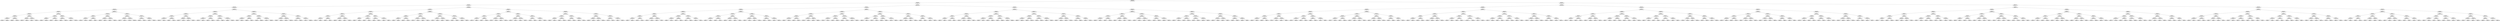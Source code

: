 ## [header material...]
## Command to get the layout: "dot -Teps thisfile > thisfile.eps"
graph "test"
{
node [shape="rectangle", fontsize=10, width=".2", height=".2", margin=0];
graph[fontsize=8];

n000 [label="clustersize = 14060
splitting feature:
((0.246,-0.379)-(0.505,0.193))"] ;
n000 -- n001 ;
n001 [label="clustersize = 9898
splitting feature:
((-0.217,-0.69)-(-0.971,0.123))"] ;
n001 -- n002 ;
n002 [label="clustersize = 5917
splitting feature:
((0.0208,-0.976)-(0.649,0.278))"] ;
n002 -- n003 ;
n003 [label="clustersize = 4565
splitting feature:
((-0.896,-0.697)-(-0.0938,0.593))"] ;
n003 -- n004 ;
n004 [label="clustersize = 1578
splitting feature:
((-0.289,0.705)-(-0.694,0.0599))"] ;
n004 -- n005 ;
n005 [label="clustersize = 451
splitting feature:
((-0.604,0.141)-(-0.77,-0.412))"] ;
n005 -- n006 ;
n006 [label="clustersize = 209
splitting feature:
((0.238,-0.619)-(0.265,0.413))"] ;
n006 -- n007 ;
n007 [label="clustersize = 156
splitting feature:
((0.64,-0.903)-(0.261,-0.585))"] ;
n007 -- n008 ;
n008 [label="clustersize = 24
splitting feature:
((-0.176,-0.982)-(-0.336,0.491))"] ;
n008 -- n009 ;
n009 [label="clustersize = 11
pupil avg:
[ 0.61146719 -0.20475936]"] ;
n008 -- n010 ;
n010 [label="clustersize = 13
pupil avg:
[ 0.08228248 -0.23896741]"] ;
n007 -- n011 ;
n011 [label="clustersize = 132
splitting feature:
((0.209,0.262)-(-0.557,0.549))"] ;
n011 -- n012 ;
n012 [label="clustersize = 42
pupil avg:
[-0.15525455 -0.09620511]"] ;
n011 -- n013 ;
n013 [label="clustersize = 90
pupil avg:
[ 0.01937511 -0.22469433]"] ;
n006 -- n014 ;
n014 [label="clustersize = 53
splitting feature:
((-0.163,-0.481)-(0.504,-0.898))"] ;
n014 -- n015 ;
n015 [label="clustersize = 35
splitting feature:
((-0.259,0.29)-(0.16,0.613))"] ;
n015 -- n016 ;
n016 [label="clustersize = 29
pupil avg:
[ 0.04119607 -0.14521985]"] ;
n015 -- n017 ;
n017 [label="clustersize = 6
pupil avg:
[ 0.42394469  0.06440364]"] ;
n014 -- n018 ;
n018 [label="clustersize = 18
splitting feature:
((0.492,-0.278)-(-0.135,-0.408))"] ;
n018 -- n019 ;
n019 [label="clustersize = 5
pupil avg:
[ 0.1108286  -0.02612133]"] ;
n018 -- n020 ;
n020 [label="clustersize = 13
pupil avg:
[ 0.56461024  0.01166904]"] ;
n005 -- n021 ;
n021 [label="clustersize = 242
splitting feature:
((0.965,0.161)-(-0.466,0.369))"] ;
n021 -- n022 ;
n022 [label="clustersize = 54
splitting feature:
((-0.978,0.367)-(0.57,0.964))"] ;
n022 -- n023 ;
n023 [label="clustersize = 27
splitting feature:
((0.919,0.98)-(0.993,-0.407))"] ;
n023 -- n024 ;
n024 [label="clustersize = 4
pupil avg:
[ 0.02578755  0.06619048]"] ;
n023 -- n025 ;
n025 [label="clustersize = 23
pupil avg:
[-0.39840135  0.02352393]"] ;
n022 -- n026 ;
n026 [label="clustersize = 27
splitting feature:
((0.516,0.837)-(0.975,-0.954))"] ;
n026 -- n027 ;
n027 [label="clustersize = 10
pupil avg:
[-0.40697426  0.18132472]"] ;
n026 -- n028 ;
n028 [label="clustersize = 17
pupil avg:
[-0.64195225  0.26175938]"] ;
n021 -- n029 ;
n029 [label="clustersize = 188
splitting feature:
((0.56,0.459)-(-0.823,0.125))"] ;
n029 -- n030 ;
n030 [label="clustersize = 55
splitting feature:
((-0.0848,0.96)-(0.273,-0.469))"] ;
n030 -- n031 ;
n031 [label="clustersize = 34
pupil avg:
[ 0.40095096 -0.00219113]"] ;
n030 -- n032 ;
n032 [label="clustersize = 21
pupil avg:
[-0.01665977 -0.01248594]"] ;
n029 -- n033 ;
n033 [label="clustersize = 133
splitting feature:
((0.344,-0.781)-(-0.48,0.755))"] ;
n033 -- n034 ;
n034 [label="clustersize = 67
pupil avg:
[-0.15845045 -0.09491758]"] ;
n033 -- n035 ;
n035 [label="clustersize = 66
pupil avg:
[-0.00144141 -0.14459754]"] ;
n004 -- n036 ;
n036 [label="clustersize = 1127
splitting feature:
((0.0435,0.523)-(-0.159,-0.449))"] ;
n036 -- n037 ;
n037 [label="clustersize = 183
splitting feature:
((0.747,-0.947)-(-0.305,0.305))"] ;
n037 -- n038 ;
n038 [label="clustersize = 68
splitting feature:
((-0.491,0.95)-(0.701,-0.261))"] ;
n038 -- n039 ;
n039 [label="clustersize = 40
splitting feature:
((-0.15,-0.567)-(-0.454,0.917))"] ;
n039 -- n040 ;
n040 [label="clustersize = 11
pupil avg:
[-0.02572477  0.08934052]"] ;
n039 -- n041 ;
n041 [label="clustersize = 29
pupil avg:
[ 0.4145725   0.16409026]"] ;
n038 -- n042 ;
n042 [label="clustersize = 28
splitting feature:
((-0.571,-0.199)-(-0.992,0.745))"] ;
n042 -- n043 ;
n043 [label="clustersize = 24
pupil avg:
[-0.22033582  0.20202138]"] ;
n042 -- n044 ;
n044 [label="clustersize = 4
pupil avg:
[ 0.54443188  0.20115702]"] ;
n037 -- n045 ;
n045 [label="clustersize = 115
splitting feature:
((-0.767,0.676)-(0.659,-0.538))"] ;
n045 -- n046 ;
n046 [label="clustersize = 51
splitting feature:
((-0.662,-0.536)-(-0.402,0.738))"] ;
n046 -- n047 ;
n047 [label="clustersize = 30
pupil avg:
[-0.16988887 -0.0242656 ]"] ;
n046 -- n048 ;
n048 [label="clustersize = 21
pupil avg:
[ 0.06261694 -0.13172962]"] ;
n045 -- n049 ;
n049 [label="clustersize = 64
splitting feature:
((-0.457,-0.524)-(0.212,0.642))"] ;
n049 -- n050 ;
n050 [label="clustersize = 19
pupil avg:
[-0.16650422 -0.07924118]"] ;
n049 -- n051 ;
n051 [label="clustersize = 45
pupil avg:
[-0.29914463  0.16149973]"] ;
n036 -- n052 ;
n052 [label="clustersize = 944
splitting feature:
((-0.928,-0.928)-(-0.457,0.637))"] ;
n052 -- n053 ;
n053 [label="clustersize = 670
splitting feature:
((0.593,-0.387)-(-0.338,-0.549))"] ;
n053 -- n054 ;
n054 [label="clustersize = 106
splitting feature:
((0.311,0.641)-(0.348,-0.683))"] ;
n054 -- n055 ;
n055 [label="clustersize = 30
pupil avg:
[-0.2725928   0.11472987]"] ;
n054 -- n056 ;
n056 [label="clustersize = 76
pupil avg:
[-0.43461732  0.18861799]"] ;
n053 -- n057 ;
n057 [label="clustersize = 564
splitting feature:
((-0.223,0.192)-(0.00238,0.325))"] ;
n057 -- n058 ;
n058 [label="clustersize = 369
pupil avg:
[-0.41037174 -0.14524062]"] ;
n057 -- n059 ;
n059 [label="clustersize = 195
pupil avg:
[-0.38382108  0.03645995]"] ;
n052 -- n060 ;
n060 [label="clustersize = 274
splitting feature:
((-0.315,0.16)-(-0.0417,-0.346))"] ;
n060 -- n061 ;
n061 [label="clustersize = 77
splitting feature:
((-0.271,0.344)-(-0.0322,-0.656))"] ;
n061 -- n062 ;
n062 [label="clustersize = 46
pupil avg:
[ 0.09632064 -0.16291008]"] ;
n061 -- n063 ;
n063 [label="clustersize = 31
pupil avg:
[-0.12069272 -0.12201058]"] ;
n060 -- n064 ;
n064 [label="clustersize = 197
splitting feature:
((-0.434,0.688)-(-0.668,-0.109))"] ;
n064 -- n065 ;
n065 [label="clustersize = 23
pupil avg:
[-0.05155116  0.01078742]"] ;
n064 -- n066 ;
n066 [label="clustersize = 174
pupil avg:
[-0.28381169  0.03170189]"] ;
n003 -- n067 ;
n067 [label="clustersize = 2987
splitting feature:
((0.0513,0.822)-(-0.552,-0.699))"] ;
n067 -- n068 ;
n068 [label="clustersize = 1331
splitting feature:
((0.193,-0.897)-(-0.307,0.926))"] ;
n068 -- n069 ;
n069 [label="clustersize = 795
splitting feature:
((-0.693,0.962)-(0.876,-0.0831))"] ;
n069 -- n070 ;
n070 [label="clustersize = 378
splitting feature:
((-0.16,-0.139)-(-0.512,-0.853))"] ;
n070 -- n071 ;
n071 [label="clustersize = 318
splitting feature:
((0.0198,-0.265)-(-0.766,0.0438))"] ;
n071 -- n072 ;
n072 [label="clustersize = 147
pupil avg:
[ 0.00165497  0.03152591]"] ;
n071 -- n073 ;
n073 [label="clustersize = 171
pupil avg:
[ 0.14174657  0.01560157]"] ;
n070 -- n074 ;
n074 [label="clustersize = 60
splitting feature:
((0.154,0.692)-(-0.354,0.0629))"] ;
n074 -- n075 ;
n075 [label="clustersize = 32
pupil avg:
[ 0.45290462  0.06354771]"] ;
n074 -- n076 ;
n076 [label="clustersize = 28
pupil avg:
[ 0.14721618 -0.12351609]"] ;
n069 -- n077 ;
n077 [label="clustersize = 417
splitting feature:
((0.971,-0.731)-(-0.923,0.564))"] ;
n077 -- n078 ;
n078 [label="clustersize = 264
splitting feature:
((0.296,-0.633)-(-0.934,0.15))"] ;
n078 -- n079 ;
n079 [label="clustersize = 238
pupil avg:
[-0.0386358   0.15744743]"] ;
n078 -- n080 ;
n080 [label="clustersize = 26
pupil avg:
[-0.28387977  0.03197432]"] ;
n077 -- n081 ;
n081 [label="clustersize = 153
splitting feature:
((-0.716,-0.393)-(0.629,0.382))"] ;
n081 -- n082 ;
n082 [label="clustersize = 110
pupil avg:
[ 0.08588331  0.01620644]"] ;
n081 -- n083 ;
n083 [label="clustersize = 43
pupil avg:
[-0.06872624  0.08118716]"] ;
n068 -- n084 ;
n084 [label="clustersize = 536
splitting feature:
((0.698,-0.733)-(-0.354,-0.877))"] ;
n084 -- n085 ;
n085 [label="clustersize = 121
splitting feature:
((0.531,0.149)-(0.513,-0.636))"] ;
n085 -- n086 ;
n086 [label="clustersize = 31
splitting feature:
((0.0254,0.536)-(-0.0948,-0.152))"] ;
n086 -- n087 ;
n087 [label="clustersize = 22
pupil avg:
[ 0.40637301  0.10582526]"] ;
n086 -- n088 ;
n088 [label="clustersize = 9
pupil avg:
[-0.01339607  0.10700076]"] ;
n085 -- n089 ;
n089 [label="clustersize = 90
splitting feature:
((-0.117,0.793)-(-0.894,0.428))"] ;
n089 -- n090 ;
n090 [label="clustersize = 75
pupil avg:
[ 0.54485534  0.00114399]"] ;
n089 -- n091 ;
n091 [label="clustersize = 15
pupil avg:
[ 0.33266557 -0.00124205]"] ;
n084 -- n092 ;
n092 [label="clustersize = 415
splitting feature:
((-0.188,-0.582)-(-0.342,0.431))"] ;
n092 -- n093 ;
n093 [label="clustersize = 199
splitting feature:
((0.38,-0.706)-(-0.0236,0.551))"] ;
n093 -- n094 ;
n094 [label="clustersize = 57
pupil avg:
[-0.11600117  0.04620152]"] ;
n093 -- n095 ;
n095 [label="clustersize = 142
pupil avg:
[ 0.09424689 -0.01770968]"] ;
n092 -- n096 ;
n096 [label="clustersize = 216
splitting feature:
((-0.521,-0.932)-(-0.33,-0.000191))"] ;
n096 -- n097 ;
n097 [label="clustersize = 60
pupil avg:
[ 0.46965603  0.06561871]"] ;
n096 -- n098 ;
n098 [label="clustersize = 156
pupil avg:
[ 0.28067318 -0.05870527]"] ;
n067 -- n099 ;
n099 [label="clustersize = 1656
splitting feature:
((0.267,-0.0216)-(-0.574,0.692))"] ;
n099 -- n100 ;
n100 [label="clustersize = 1149
splitting feature:
((-0.0218,0.798)-(-0.535,-0.726))"] ;
n100 -- n101 ;
n101 [label="clustersize = 161
splitting feature:
((0.357,0.351)-(0.972,-0.841))"] ;
n101 -- n102 ;
n102 [label="clustersize = 126
splitting feature:
((-0.0736,0.825)-(-0.499,0.131))"] ;
n102 -- n103 ;
n103 [label="clustersize = 75
pupil avg:
[ 0.1292616  0.0105761]"] ;
n102 -- n104 ;
n104 [label="clustersize = 51
pupil avg:
[-0.16036419  0.04134341]"] ;
n101 -- n105 ;
n105 [label="clustersize = 35
splitting feature:
((-0.186,0.608)-(0.3,0.946))"] ;
n105 -- n106 ;
n106 [label="clustersize = 27
pupil avg:
[ 0.33805655 -0.09156687]"] ;
n105 -- n107 ;
n107 [label="clustersize = 8
pupil avg:
[-0.12139487  0.07740231]"] ;
n100 -- n108 ;
n108 [label="clustersize = 988
splitting feature:
((0.693,0.232)-(-0.955,-0.667))"] ;
n108 -- n109 ;
n109 [label="clustersize = 586
splitting feature:
((0.442,-0.368)-(-0.715,0.2))"] ;
n109 -- n110 ;
n110 [label="clustersize = 373
pupil avg:
[-0.28672895  0.15966753]"] ;
n109 -- n111 ;
n111 [label="clustersize = 213
pupil avg:
[-0.09506869  0.05967804]"] ;
n108 -- n112 ;
n112 [label="clustersize = 402
splitting feature:
((0.512,-0.0325)-(-0.138,0.552))"] ;
n112 -- n113 ;
n113 [label="clustersize = 76
pupil avg:
[-0.31281504  0.15617693]"] ;
n112 -- n114 ;
n114 [label="clustersize = 326
pupil avg:
[-0.12694548 -0.06123841]"] ;
n099 -- n115 ;
n115 [label="clustersize = 507
splitting feature:
((-0.0754,0.0288)-(-0.259,0.433))"] ;
n115 -- n116 ;
n116 [label="clustersize = 306
splitting feature:
((-0.0991,0.842)-(-0.0866,-0.699))"] ;
n116 -- n117 ;
n117 [label="clustersize = 96
splitting feature:
((-0.138,0.706)-(0.429,0.161))"] ;
n117 -- n118 ;
n118 [label="clustersize = 89
pupil avg:
[ 0.17847847 -0.06019111]"] ;
n117 -- n119 ;
n119 [label="clustersize = 7
pupil avg:
[-0.18269007  0.03809667]"] ;
n116 -- n120 ;
n120 [label="clustersize = 210
splitting feature:
((0.594,-0.353)-(-0.799,-0.728))"] ;
n120 -- n121 ;
n121 [label="clustersize = 71
pupil avg:
[-0.22250129  0.09842133]"] ;
n120 -- n122 ;
n122 [label="clustersize = 139
pupil avg:
[-0.07585757 -0.10068504]"] ;
n115 -- n123 ;
n123 [label="clustersize = 201
splitting feature:
((-0.545,0.356)-(-0.463,-0.916))"] ;
n123 -- n124 ;
n124 [label="clustersize = 126
splitting feature:
((-0.364,0.657)-(-0.343,-0.958))"] ;
n124 -- n125 ;
n125 [label="clustersize = 101
pupil avg:
[ 0.3267731  -0.17183124]"] ;
n124 -- n126 ;
n126 [label="clustersize = 25
pupil avg:
[ 0.09020198 -0.23434732]"] ;
n123 -- n127 ;
n127 [label="clustersize = 75
splitting feature:
((-0.266,0.397)-(-0.381,-0.424))"] ;
n127 -- n128 ;
n128 [label="clustersize = 42
pupil avg:
[ 0.21041311 -0.11273637]"] ;
n127 -- n129 ;
n129 [label="clustersize = 33
pupil avg:
[-0.30690085 -0.16369299]"] ;
n002 -- n130 ;
n130 [label="clustersize = 1352
splitting feature:
((-0.524,-0.464)-(0.0889,0.891))"] ;
n130 -- n131 ;
n131 [label="clustersize = 609
splitting feature:
((0.968,-0.311)-(-0.744,0.507))"] ;
n131 -- n132 ;
n132 [label="clustersize = 224
splitting feature:
((0.0791,-0.744)-(-0.176,0.837))"] ;
n132 -- n133 ;
n133 [label="clustersize = 154
splitting feature:
((-0.61,0.886)-(-0.317,-0.699))"] ;
n133 -- n134 ;
n134 [label="clustersize = 22
splitting feature:
((0.337,0.761)-(0.744,0.129))"] ;
n134 -- n135 ;
n135 [label="clustersize = 10
splitting feature:
((-0.75,0.879)-(-0.179,0.662))"] ;
n135 -- n136 ;
n136 [label="clustersize = 4
pupil avg:
[-0.15261173  0.12653266]"] ;
n135 -- n137 ;
n137 [label="clustersize = 6
pupil avg:
[ 0.25921626  0.02478787]"] ;
n134 -- n138 ;
n138 [label="clustersize = 12
splitting feature:
((-0.8,0.0692)-(0.827,0.976))"] ;
n138 -- n139 ;
n139 [label="clustersize = 6
pupil avg:
[-0.02579838  0.21248935]"] ;
n138 -- n140 ;
n140 [label="clustersize = 6
pupil avg:
[-0.36149544  0.1112496 ]"] ;
n133 -- n141 ;
n141 [label="clustersize = 132
splitting feature:
((0.107,-0.165)-(-0.0977,-0.0228))"] ;
n141 -- n142 ;
n142 [label="clustersize = 96
splitting feature:
((0.459,-0.287)-(0.742,0.147))"] ;
n142 -- n143 ;
n143 [label="clustersize = 86
pupil avg:
[-0.23769959  0.25282248]"] ;
n142 -- n144 ;
n144 [label="clustersize = 10
pupil avg:
[-0.46596034  0.199597  ]"] ;
n141 -- n145 ;
n145 [label="clustersize = 36
splitting feature:
((-0.291,0.794)-(0.312,-0.372))"] ;
n145 -- n146 ;
n146 [label="clustersize = 4
pupil avg:
[ 0.20394491 -0.13461718]"] ;
n145 -- n147 ;
n147 [label="clustersize = 32
pupil avg:
[-0.25902452  0.05724681]"] ;
n132 -- n148 ;
n148 [label="clustersize = 70
splitting feature:
((0.336,0.39)-(-0.353,0.962))"] ;
n148 -- n149 ;
n149 [label="clustersize = 43
splitting feature:
((0.813,-0.651)-(-0.924,-0.839))"] ;
n149 -- n150 ;
n150 [label="clustersize = 21
splitting feature:
((0.988,0.8)-(-0.946,-0.2))"] ;
n150 -- n151 ;
n151 [label="clustersize = 16
pupil avg:
[-0.03119689  0.31974914]"] ;
n150 -- n152 ;
n152 [label="clustersize = 5
pupil avg:
[-0.26398496  0.19393484]"] ;
n149 -- n153 ;
n153 [label="clustersize = 22
splitting feature:
((-0.189,-0.138)-(0.104,-0.422))"] ;
n153 -- n154 ;
n154 [label="clustersize = 8
pupil avg:
[-0.03089135 -0.0657246 ]"] ;
n153 -- n155 ;
n155 [label="clustersize = 14
pupil avg:
[ 0.22125225  0.23572075]"] ;
n148 -- n156 ;
n156 [label="clustersize = 27
splitting feature:
((-0.369,0.321)-(-0.2,0.105))"] ;
n156 -- n157 ;
n157 [label="clustersize = 12
splitting feature:
((-0.322,-0.269)-(-0.156,-0.169))"] ;
n157 -- n158 ;
n158 [label="clustersize = 5
pupil avg:
[ 0.20299433  0.04448911]"] ;
n157 -- n159 ;
n159 [label="clustersize = 7
pupil avg:
[ 0.65565007 -0.26400194]"] ;
n156 -- n160 ;
n160 [label="clustersize = 15
splitting feature:
((-0.00447,0.479)-(-0.52,-0.86))"] ;
n160 -- n161 ;
n161 [label="clustersize = 10
pupil avg:
[ 0.27232086 -0.13756611]"] ;
n160 -- n162 ;
n162 [label="clustersize = 5
pupil avg:
[-0.42838309 -0.17878802]"] ;
n131 -- n163 ;
n163 [label="clustersize = 385
splitting feature:
((-0.854,-0.836)-(-0.689,0.798))"] ;
n163 -- n164 ;
n164 [label="clustersize = 99
splitting feature:
((0.248,0.398)-(-0.878,-0.619))"] ;
n164 -- n165 ;
n165 [label="clustersize = 36
splitting feature:
((-0.569,0.898)-(0.625,0.265))"] ;
n165 -- n166 ;
n166 [label="clustersize = 11
splitting feature:
((-0.385,0.0686)-(0.116,0.215))"] ;
n166 -- n167 ;
n167 [label="clustersize = 6
pupil avg:
[ 0.47992515 -0.1559079 ]"] ;
n166 -- n168 ;
n168 [label="clustersize = 5
pupil avg:
[ 0.09230373  0.038614  ]"] ;
n165 -- n169 ;
n169 [label="clustersize = 25
splitting feature:
((0.607,0.175)-(-0.246,0.988))"] ;
n169 -- n170 ;
n170 [label="clustersize = 19
pupil avg:
[-0.10580898  0.12852422]"] ;
n169 -- n171 ;
n171 [label="clustersize = 6
pupil avg:
[ 0.28190241 -0.05106502]"] ;
n164 -- n172 ;
n172 [label="clustersize = 63
splitting feature:
((-0.226,0.923)-(0.314,-0.498))"] ;
n172 -- n173 ;
n173 [label="clustersize = 20
splitting feature:
((-0.0716,-0.299)-(-0.258,0.572))"] ;
n173 -- n174 ;
n174 [label="clustersize = 14
pupil avg:
[-0.15314817 -0.17854578]"] ;
n173 -- n175 ;
n175 [label="clustersize = 6
pupil avg:
[ 0.21579119 -0.10962216]"] ;
n172 -- n176 ;
n176 [label="clustersize = 43
splitting feature:
((-0.787,-0.802)-(-0.275,0.696))"] ;
n176 -- n177 ;
n177 [label="clustersize = 32
pupil avg:
[-0.41148366 -0.03243176]"] ;
n176 -- n178 ;
n178 [label="clustersize = 11
pupil avg:
[ 0.00440292 -0.15282494]"] ;
n163 -- n179 ;
n179 [label="clustersize = 286
splitting feature:
((0.166,-0.144)-(-0.763,0.395))"] ;
n179 -- n180 ;
n180 [label="clustersize = 127
splitting feature:
((-0.983,0.743)-(0.112,0.712))"] ;
n180 -- n181 ;
n181 [label="clustersize = 27
splitting feature:
((0.264,-0.607)-(-0.815,-0.376))"] ;
n181 -- n182 ;
n182 [label="clustersize = 8
pupil avg:
[ 0.1313947  -0.12397545]"] ;
n181 -- n183 ;
n183 [label="clustersize = 19
pupil avg:
[-0.14590975 -0.13482314]"] ;
n180 -- n184 ;
n184 [label="clustersize = 100
splitting feature:
((0.415,-0.209)-(-0.266,0.511))"] ;
n184 -- n185 ;
n185 [label="clustersize = 61
pupil avg:
[ 0.06924889  0.17813971]"] ;
n184 -- n186 ;
n186 [label="clustersize = 39
pupil avg:
[ 0.20364856  0.00135453]"] ;
n179 -- n187 ;
n187 [label="clustersize = 159
splitting feature:
((0.0131,-0.721)-(-0.223,0.733))"] ;
n187 -- n188 ;
n188 [label="clustersize = 71
splitting feature:
((-0.879,-0.854)-(-0.623,0.657))"] ;
n188 -- n189 ;
n189 [label="clustersize = 4
pupil avg:
[-0.34112554 -0.05764791]"] ;
n188 -- n190 ;
n190 [label="clustersize = 67
pupil avg:
[ 0.23805136  0.05178414]"] ;
n187 -- n191 ;
n191 [label="clustersize = 88
splitting feature:
((-0.0212,-0.448)-(0.142,0.539))"] ;
n191 -- n192 ;
n192 [label="clustersize = 35
pupil avg:
[ 0.24457588 -0.06554462]"] ;
n191 -- n193 ;
n193 [label="clustersize = 53
pupil avg:
[ 0.42515196  0.01740311]"] ;
n130 -- n194 ;
n194 [label="clustersize = 743
splitting feature:
((0.332,-0.919)-(0.682,-0.174))"] ;
n194 -- n195 ;
n195 [label="clustersize = 237
splitting feature:
((-0.774,0.664)-(-0.214,-0.851))"] ;
n195 -- n196 ;
n196 [label="clustersize = 81
splitting feature:
((-0.499,0.165)-(-0.307,0.0387))"] ;
n196 -- n197 ;
n197 [label="clustersize = 47
splitting feature:
((-0.315,0.887)-(-0.472,0.314))"] ;
n197 -- n198 ;
n198 [label="clustersize = 8
splitting feature:
((0.367,-0.872)-(0.271,0.482))"] ;
n198 -- n199 ;
n199 [label="clustersize = 4
pupil avg:
[-0.02699717  0.12764669]"] ;
n198 -- n200 ;
n200 [label="clustersize = 4
pupil avg:
[ 0.29589603  0.15371637]"] ;
n197 -- n201 ;
n201 [label="clustersize = 39
splitting feature:
((0.182,-0.0675)-(0.209,0.107))"] ;
n201 -- n202 ;
n202 [label="clustersize = 17
pupil avg:
[ 0.48465125  0.11725741]"] ;
n201 -- n203 ;
n203 [label="clustersize = 22
pupil avg:
[ 0.30272208  0.15506583]"] ;
n196 -- n204 ;
n204 [label="clustersize = 34
splitting feature:
((-0.273,0.115)-(-0.505,0.596))"] ;
n204 -- n205 ;
n205 [label="clustersize = 24
splitting feature:
((-0.542,-0.853)-(-0.522,0.0197))"] ;
n205 -- n206 ;
n206 [label="clustersize = 10
pupil avg:
[-0.068179    0.04156145]"] ;
n205 -- n207 ;
n207 [label="clustersize = 14
pupil avg:
[ 0.24274074  0.08456613]"] ;
n204 -- n208 ;
n208 [label="clustersize = 10
splitting feature:
((-0.288,0.956)-(-0.612,0.915))"] ;
n208 -- n209 ;
n209 [label="clustersize = 5
pupil avg:
[ 0.24056075  0.12851166]"] ;
n208 -- n210 ;
n210 [label="clustersize = 5
pupil avg:
[ 0.39818478  0.16491656]"] ;
n195 -- n211 ;
n211 [label="clustersize = 156
splitting feature:
((-0.455,0.383)-(0.616,0.141))"] ;
n211 -- n212 ;
n212 [label="clustersize = 85
splitting feature:
((0.642,0.814)-(0.273,-0.97))"] ;
n212 -- n213 ;
n213 [label="clustersize = 35
splitting feature:
((-0.497,0.798)-(-0.562,0.108))"] ;
n213 -- n214 ;
n214 [label="clustersize = 14
pupil avg:
[ 0.43935137  0.13352786]"] ;
n213 -- n215 ;
n215 [label="clustersize = 21
pupil avg:
[ 0.14092478  0.19075444]"] ;
n212 -- n216 ;
n216 [label="clustersize = 50
splitting feature:
((-0.898,0.171)-(0.448,-0.543))"] ;
n216 -- n217 ;
n217 [label="clustersize = 11
pupil avg:
[-0.21929784 -0.00202031]"] ;
n216 -- n218 ;
n218 [label="clustersize = 39
pupil avg:
[ 0.15807087  0.1432416 ]"] ;
n211 -- n219 ;
n219 [label="clustersize = 71
splitting feature:
((0.0689,0.947)-(0.84,0.0239))"] ;
n219 -- n220 ;
n220 [label="clustersize = 46
splitting feature:
((0.123,-0.476)-(0.477,0.311))"] ;
n220 -- n221 ;
n221 [label="clustersize = 38
pupil avg:
[-0.10137319  0.10519973]"] ;
n220 -- n222 ;
n222 [label="clustersize = 8
pupil avg:
[ 0.24273455  0.21517685]"] ;
n219 -- n223 ;
n223 [label="clustersize = 25
splitting feature:
((-0.193,-0.301)-(0.292,-0.473))"] ;
n223 -- n224 ;
n224 [label="clustersize = 5
pupil avg:
[-0.14455079  0.27300012]"] ;
n223 -- n225 ;
n225 [label="clustersize = 20
pupil avg:
[-0.35723997  0.26236767]"] ;
n194 -- n226 ;
n226 [label="clustersize = 506
splitting feature:
((-0.799,-0.443)-(0.664,0.536))"] ;
n226 -- n227 ;
n227 [label="clustersize = 133
splitting feature:
((-0.248,-0.745)-(-0.408,-0.677))"] ;
n227 -- n228 ;
n228 [label="clustersize = 71
splitting feature:
((-0.253,-0.892)-(-0.573,0.977))"] ;
n228 -- n229 ;
n229 [label="clustersize = 28
splitting feature:
((0.059,0.18)-(0.992,0.364))"] ;
n229 -- n230 ;
n230 [label="clustersize = 23
pupil avg:
[ 0.07676828  0.0532763 ]"] ;
n229 -- n231 ;
n231 [label="clustersize = 5
pupil avg:
[-0.34275847  0.00210639]"] ;
n228 -- n232 ;
n232 [label="clustersize = 43
splitting feature:
((-0.751,-0.267)-(0.441,0.562))"] ;
n232 -- n233 ;
n233 [label="clustersize = 27
pupil avg:
[ 0.15275099 -0.04517396]"] ;
n232 -- n234 ;
n234 [label="clustersize = 16
pupil avg:
[ 0.50331625  0.09745691]"] ;
n227 -- n235 ;
n235 [label="clustersize = 62
splitting feature:
((-0.134,0.991)-(0.175,0.0172))"] ;
n235 -- n236 ;
n236 [label="clustersize = 29
splitting feature:
((0.732,-0.33)-(-0.995,0.84))"] ;
n236 -- n237 ;
n237 [label="clustersize = 16
pupil avg:
[ 0.48981664  0.12802861]"] ;
n236 -- n238 ;
n238 [label="clustersize = 13
pupil avg:
[ 0.62127626 -0.15919087]"] ;
n235 -- n239 ;
n239 [label="clustersize = 33
splitting feature:
((0.881,0.433)-(0.958,-0.938))"] ;
n239 -- n240 ;
n240 [label="clustersize = 22
pupil avg:
[ 0.21655954  0.08589269]"] ;
n239 -- n241 ;
n241 [label="clustersize = 11
pupil avg:
[ 0.4923092   0.25385631]"] ;
n226 -- n242 ;
n242 [label="clustersize = 373
splitting feature:
((0.621,0.419)-(-0.579,0.402))"] ;
n242 -- n243 ;
n243 [label="clustersize = 106
splitting feature:
((-0.182,-0.914)-(0.919,0.607))"] ;
n243 -- n244 ;
n244 [label="clustersize = 55
splitting feature:
((0.0293,0.933)-(0.612,-0.181))"] ;
n244 -- n245 ;
n245 [label="clustersize = 35
pupil avg:
[ 0.28885591  0.2083989 ]"] ;
n244 -- n246 ;
n246 [label="clustersize = 20
pupil avg:
[-0.07995591  0.28090433]"] ;
n243 -- n247 ;
n247 [label="clustersize = 51
splitting feature:
((0.659,0.292)-(-0.923,0.586))"] ;
n247 -- n248 ;
n248 [label="clustersize = 40
pupil avg:
[ 0.31959648  0.24134441]"] ;
n247 -- n249 ;
n249 [label="clustersize = 11
pupil avg:
[ 0.46299109  0.06530569]"] ;
n242 -- n250 ;
n250 [label="clustersize = 267
splitting feature:
((0.0811,0.972)-(-0.173,0.251))"] ;
n250 -- n251 ;
n251 [label="clustersize = 169
splitting feature:
((0.369,0.274)-(-0.127,0.244))"] ;
n251 -- n252 ;
n252 [label="clustersize = 88
pupil avg:
[ 0.40157977  0.21152266]"] ;
n251 -- n253 ;
n253 [label="clustersize = 81
pupil avg:
[ 0.5223415   0.17351961]"] ;
n250 -- n254 ;
n254 [label="clustersize = 98
splitting feature:
((-0.237,-0.891)-(0.724,-0.215))"] ;
n254 -- n255 ;
n255 [label="clustersize = 21
pupil avg:
[ 0.17568225  0.02817023]"] ;
n254 -- n256 ;
n256 [label="clustersize = 77
pupil avg:
[ 0.36840582  0.12680542]"] ;
n001 -- n257 ;
n257 [label="clustersize = 3981
splitting feature:
((-0.956,0.88)-(-0.143,0.0312))"] ;
n257 -- n258 ;
n258 [label="clustersize = 970
splitting feature:
((-0.442,-0.716)-(-0.998,0.69))"] ;
n258 -- n259 ;
n259 [label="clustersize = 190
splitting feature:
((0.2,-0.153)-(0.0462,0.566))"] ;
n259 -- n260 ;
n260 [label="clustersize = 86
splitting feature:
((0.543,0.0943)-(-0.543,0.666))"] ;
n260 -- n261 ;
n261 [label="clustersize = 41
splitting feature:
((0.494,0.996)-(0.998,-0.317))"] ;
n261 -- n262 ;
n262 [label="clustersize = 17
splitting feature:
((0.531,0.863)-(0.745,-0.145))"] ;
n262 -- n263 ;
n263 [label="clustersize = 9
splitting feature:
((-0.156,-0.411)-(0.328,0.722))"] ;
n263 -- n264 ;
n264 [label="clustersize = 5
pupil avg:
[ 0.41838997  0.07446321]"] ;
n263 -- n265 ;
n265 [label="clustersize = 4
pupil avg:
[ 0.01365629  0.21458076]"] ;
n262 -- n266 ;
n266 [label="clustersize = 8
splitting feature:
((0.167,0.328)-(-0.2,-0.222))"] ;
n266 -- n267 ;
n267 [label="clustersize = 4
pupil avg:
[-0.25846572  0.17983556]"] ;
n266 -- n268 ;
n268 [label="clustersize = 4
pupil avg:
[-0.4691767  -0.03436718]"] ;
n261 -- n269 ;
n269 [label="clustersize = 24
splitting feature:
((0.375,-0.658)-(-0.3,-0.325))"] ;
n269 -- n270 ;
n270 [label="clustersize = 9
splitting feature:
((0.089,0.622)-(0.812,-0.887))"] ;
n270 -- n271 ;
n271 [label="clustersize = 4
pupil avg:
[-0.06578947  0.09210526]"] ;
n270 -- n272 ;
n272 [label="clustersize = 5
pupil avg:
[-0.56570197  0.32321429]"] ;
n269 -- n273 ;
n273 [label="clustersize = 15
splitting feature:
((-0.768,-0.379)-(-0.0384,-0.0179))"] ;
n273 -- n274 ;
n274 [label="clustersize = 10
pupil avg:
[-0.32044949 -0.18101376]"] ;
n273 -- n275 ;
n275 [label="clustersize = 5
pupil avg:
[-0.41024277  0.138247  ]"] ;
n260 -- n276 ;
n276 [label="clustersize = 45
splitting feature:
((-0.338,0.562)-(-0.562,-0.811))"] ;
n276 -- n277 ;
n277 [label="clustersize = 16
splitting feature:
((-0.495,0.324)-(-0.965,0.0371))"] ;
n277 -- n278 ;
n278 [label="clustersize = 8
splitting feature:
((-0.173,-0.945)-(0.816,0.564))"] ;
n278 -- n279 ;
n279 [label="clustersize = 4
pupil avg:
[ 0.33486829 -0.30501089]"] ;
n278 -- n280 ;
n280 [label="clustersize = 4
pupil avg:
[ 0.4234127  -0.20793651]"] ;
n277 -- n281 ;
n281 [label="clustersize = 8
splitting feature:
((0.133,0.385)-(0.993,0.553))"] ;
n281 -- n282 ;
n282 [label="clustersize = 4
pupil avg:
[ 0.2456328  -0.17247263]"] ;
n281 -- n283 ;
n283 [label="clustersize = 4
pupil avg:
[ 0.12831699 -0.12706386]"] ;
n276 -- n284 ;
n284 [label="clustersize = 29
splitting feature:
((-0.0331,0.115)-(-0.364,-0.407))"] ;
n284 -- n285 ;
n285 [label="clustersize = 8
splitting feature:
((-0.748,-0.153)-(-0.908,0.438))"] ;
n285 -- n286 ;
n286 [label="clustersize = 4
pupil avg:
[-0.22442958  0.17202006]"] ;
n285 -- n287 ;
n287 [label="clustersize = 4
pupil avg:
[ 0.20235198  0.05478308]"] ;
n284 -- n288 ;
n288 [label="clustersize = 21
splitting feature:
((0.469,-0.937)-(0.402,0.21))"] ;
n288 -- n289 ;
n289 [label="clustersize = 17
pupil avg:
[-0.33433362 -0.23565693]"] ;
n288 -- n290 ;
n290 [label="clustersize = 4
pupil avg:
[-0.10077519  0.04209831]"] ;
n259 -- n291 ;
n291 [label="clustersize = 104
splitting feature:
((-0.132,0.495)-(-0.436,-0.874))"] ;
n291 -- n292 ;
n292 [label="clustersize = 66
splitting feature:
((-0.319,-0.58)-(-0.276,0.675))"] ;
n292 -- n293 ;
n293 [label="clustersize = 31
splitting feature:
((0.238,-0.327)-(-0.382,-0.395))"] ;
n293 -- n294 ;
n294 [label="clustersize = 9
splitting feature:
((-0.58,0.622)-(-0.0238,-0.862))"] ;
n294 -- n295 ;
n295 [label="clustersize = 5
pupil avg:
[ 0.56039578 -0.11673227]"] ;
n294 -- n296 ;
n296 [label="clustersize = 4
pupil avg:
[ 0.19813868  0.08368411]"] ;
n293 -- n297 ;
n297 [label="clustersize = 22
splitting feature:
((-0.062,0.794)-(-0.0926,-0.242))"] ;
n297 -- n298 ;
n298 [label="clustersize = 8
pupil avg:
[ 0.19287882 -0.09353048]"] ;
n297 -- n299 ;
n299 [label="clustersize = 14
pupil avg:
[-0.28521512 -0.14137567]"] ;
n292 -- n300 ;
n300 [label="clustersize = 35
splitting feature:
((-0.482,0.454)-(-0.597,-0.891))"] ;
n300 -- n301 ;
n301 [label="clustersize = 26
splitting feature:
((0.0958,0.6)-(-0.378,-0.133))"] ;
n301 -- n302 ;
n302 [label="clustersize = 8
pupil avg:
[ 0.48964694 -0.15456097]"] ;
n301 -- n303 ;
n303 [label="clustersize = 18
pupil avg:
[ 0.3492616  -0.21847377]"] ;
n300 -- n304 ;
n304 [label="clustersize = 9
splitting feature:
((0.789,-0.181)-(0.756,-0.145))"] ;
n304 -- n305 ;
n305 [label="clustersize = 5
pupil avg:
[ 0.19224359  0.02461538]"] ;
n304 -- n306 ;
n306 [label="clustersize = 4
pupil avg:
[ 0.45014408 -0.08622317]"] ;
n291 -- n307 ;
n307 [label="clustersize = 38
splitting feature:
((-0.658,0.721)-(0.00995,-0.304))"] ;
n307 -- n308 ;
n308 [label="clustersize = 18
splitting feature:
((0.0169,0.544)-(-0.56,-0.389))"] ;
n308 -- n309 ;
n309 [label="clustersize = 10
splitting feature:
((0.854,-0.435)-(0.842,0.955))"] ;
n309 -- n310 ;
n310 [label="clustersize = 6
pupil avg:
[ 0.5174049   0.05870033]"] ;
n309 -- n311 ;
n311 [label="clustersize = 4
pupil avg:
[ 0.12332112  0.03034188]"] ;
n308 -- n312 ;
n312 [label="clustersize = 8
splitting feature:
((0.769,-0.44)-(0.98,0.437))"] ;
n312 -- n313 ;
n313 [label="clustersize = 4
pupil avg:
[ 0.02756892 -0.18345865]"] ;
n312 -- n314 ;
n314 [label="clustersize = 4
pupil avg:
[-0.34722222 -0.28888889]"] ;
n307 -- n315 ;
n315 [label="clustersize = 20
splitting feature:
((-0.212,0.232)-(-0.687,0.0684))"] ;
n315 -- n316 ;
n316 [label="clustersize = 10
splitting feature:
((-0.0103,0.546)-(-0.692,-0.365))"] ;
n316 -- n317 ;
n317 [label="clustersize = 4
pupil avg:
[-0.47832036 -0.19004806]"] ;
n316 -- n318 ;
n318 [label="clustersize = 6
pupil avg:
[-0.32146583 -0.12529334]"] ;
n315 -- n319 ;
n319 [label="clustersize = 10
splitting feature:
((0.0572,0.875)-(0.0269,-0.691))"] ;
n319 -- n320 ;
n320 [label="clustersize = 4
pupil avg:
[ 0.27375125  0.16760739]"] ;
n319 -- n321 ;
n321 [label="clustersize = 6
pupil avg:
[-0.34339067  0.04461363]"] ;
n258 -- n322 ;
n322 [label="clustersize = 780
splitting feature:
((-0.288,0.636)-(0.733,0.101))"] ;
n322 -- n323 ;
n323 [label="clustersize = 651
splitting feature:
((0.0786,0.241)-(-0.647,0.109))"] ;
n323 -- n324 ;
n324 [label="clustersize = 344
splitting feature:
((0.226,0.747)-(-0.439,-0.0732))"] ;
n324 -- n325 ;
n325 [label="clustersize = 141
splitting feature:
((0.0834,-0.662)-(0.386,0.745))"] ;
n325 -- n326 ;
n326 [label="clustersize = 83
splitting feature:
((-0.389,0.77)-(-0.618,0.665))"] ;
n326 -- n327 ;
n327 [label="clustersize = 57
pupil avg:
[ 0.42378882 -0.03864417]"] ;
n326 -- n328 ;
n328 [label="clustersize = 26
pupil avg:
[ 0.07115062  0.02459763]"] ;
n325 -- n329 ;
n329 [label="clustersize = 58
splitting feature:
((0.838,0.0917)-(-0.0015,-0.192))"] ;
n329 -- n330 ;
n330 [label="clustersize = 6
pupil avg:
[ 0.19039022  0.08188006]"] ;
n329 -- n331 ;
n331 [label="clustersize = 52
pupil avg:
[ 0.50928215  0.02416702]"] ;
n324 -- n332 ;
n332 [label="clustersize = 203
splitting feature:
((-0.273,0.574)-(-0.294,-0.22))"] ;
n332 -- n333 ;
n333 [label="clustersize = 136
splitting feature:
((-0.00857,0.571)-(0.571,-0.366))"] ;
n333 -- n334 ;
n334 [label="clustersize = 120
pupil avg:
[ 0.44001215 -0.12658397]"] ;
n333 -- n335 ;
n335 [label="clustersize = 16
pupil avg:
[ 0.19370203 -0.05732801]"] ;
n332 -- n336 ;
n336 [label="clustersize = 67
splitting feature:
((-0.989,0.656)-(0.11,0.575))"] ;
n336 -- n337 ;
n337 [label="clustersize = 56
pupil avg:
[ 0.20669705 -0.1463104 ]"] ;
n336 -- n338 ;
n338 [label="clustersize = 11
pupil avg:
[ 0.43569469 -0.00837515]"] ;
n323 -- n339 ;
n339 [label="clustersize = 307
splitting feature:
((-0.163,-0.471)-(0.104,0.74))"] ;
n339 -- n340 ;
n340 [label="clustersize = 153
splitting feature:
((-0.491,-0.0881)-(0.167,0.913))"] ;
n340 -- n341 ;
n341 [label="clustersize = 133
splitting feature:
((-0.328,0.932)-(0.616,-0.698))"] ;
n341 -- n342 ;
n342 [label="clustersize = 121
pupil avg:
[ 0.44712814 -0.21066118]"] ;
n341 -- n343 ;
n343 [label="clustersize = 12
pupil avg:
[ 0.101644   -0.19168197]"] ;
n340 -- n344 ;
n344 [label="clustersize = 20
splitting feature:
((0.104,0.174)-(-0.353,0.993))"] ;
n344 -- n345 ;
n345 [label="clustersize = 5
pupil avg:
[ 0.29151537  0.06752613]"] ;
n344 -- n346 ;
n346 [label="clustersize = 15
pupil avg:
[ 0.6096555  -0.10092788]"] ;
n339 -- n347 ;
n347 [label="clustersize = 154
splitting feature:
((-0.0687,0.107)-(-0.395,0.584))"] ;
n347 -- n348 ;
n348 [label="clustersize = 46
splitting feature:
((-0.919,0.79)-(-0.581,-0.361))"] ;
n348 -- n349 ;
n349 [label="clustersize = 41
pupil avg:
[ 0.55264633  0.05656291]"] ;
n348 -- n350 ;
n350 [label="clustersize = 5
pupil avg:
[ 0.19111927 -0.11632764]"] ;
n347 -- n351 ;
n351 [label="clustersize = 108
splitting feature:
((-0.236,0.0533)-(-0.659,-0.609))"] ;
n351 -- n352 ;
n352 [label="clustersize = 76
pupil avg:
[ 0.63430347 -0.14238078]"] ;
n351 -- n353 ;
n353 [label="clustersize = 32
pupil avg:
[ 0.49466521 -0.18061771]"] ;
n322 -- n354 ;
n354 [label="clustersize = 129
splitting feature:
((0.21,-0.755)-(-0.464,-0.348))"] ;
n354 -- n355 ;
n355 [label="clustersize = 76
splitting feature:
((-0.495,0.489)-(0.596,0.927))"] ;
n355 -- n356 ;
n356 [label="clustersize = 24
splitting feature:
((-0.205,0.326)-(-0.226,-0.296))"] ;
n356 -- n357 ;
n357 [label="clustersize = 10
splitting feature:
((0.912,0.0616)-(-0.349,-0.428))"] ;
n357 -- n358 ;
n358 [label="clustersize = 6
pupil avg:
[ 0.13442326  0.31756552]"] ;
n357 -- n359 ;
n359 [label="clustersize = 4
pupil avg:
[ 0.38149533 -0.11313546]"] ;
n356 -- n360 ;
n360 [label="clustersize = 14
splitting feature:
((-0.0633,0.69)-(-0.481,0.695))"] ;
n360 -- n361 ;
n361 [label="clustersize = 6
pupil avg:
[ 0.01174021  0.07345384]"] ;
n360 -- n362 ;
n362 [label="clustersize = 8
pupil avg:
[-0.37127024  0.13080759]"] ;
n355 -- n363 ;
n363 [label="clustersize = 52
splitting feature:
((0.336,0.582)-(0.493,0.0463))"] ;
n363 -- n364 ;
n364 [label="clustersize = 35
splitting feature:
((-0.114,0.305)-(-0.555,0.452))"] ;
n364 -- n365 ;
n365 [label="clustersize = 28
pupil avg:
[ 0.48579099  0.12998383]"] ;
n364 -- n366 ;
n366 [label="clustersize = 7
pupil avg:
[ 0.05032056  0.23314288]"] ;
n363 -- n367 ;
n367 [label="clustersize = 17
splitting feature:
((-0.281,-0.41)-(0.747,-0.995))"] ;
n367 -- n368 ;
n368 [label="clustersize = 12
pupil avg:
[ 0.164882    0.16794462]"] ;
n367 -- n369 ;
n369 [label="clustersize = 5
pupil avg:
[-0.50091583  0.29470337]"] ;
n354 -- n370 ;
n370 [label="clustersize = 53
splitting feature:
((-0.456,0.138)-(0.714,-0.124))"] ;
n370 -- n371 ;
n371 [label="clustersize = 24
splitting feature:
((0.617,0.0763)-(-0.402,0.471))"] ;
n371 -- n372 ;
n372 [label="clustersize = 8
splitting feature:
((0.363,0.846)-(0.0408,0.886))"] ;
n372 -- n373 ;
n373 [label="clustersize = 4
pupil avg:
[-0.12623801  0.25916515]"] ;
n372 -- n374 ;
n374 [label="clustersize = 4
pupil avg:
[ 0.60079475  0.06045874]"] ;
n371 -- n375 ;
n375 [label="clustersize = 16
splitting feature:
((0.949,-0.0308)-(0.77,0.211))"] ;
n375 -- n376 ;
n376 [label="clustersize = 9
pupil avg:
[ 0.21948065 -0.11597755]"] ;
n375 -- n377 ;
n377 [label="clustersize = 7
pupil avg:
[ 0.45612253 -0.26666606]"] ;
n370 -- n378 ;
n378 [label="clustersize = 29
splitting feature:
((0.825,-0.923)-(0.241,-0.923))"] ;
n378 -- n379 ;
n379 [label="clustersize = 9
splitting feature:
((-0.784,-0.684)-(0.654,-0.74))"] ;
n379 -- n380 ;
n380 [label="clustersize = 5
pupil avg:
[ 0.63935253  0.0818621 ]"] ;
n379 -- n381 ;
n381 [label="clustersize = 4
pupil avg:
[ 0.86643625  0.11520737]"] ;
n378 -- n382 ;
n382 [label="clustersize = 20
splitting feature:
((-0.794,0.872)-(-0.717,0.366))"] ;
n382 -- n383 ;
n383 [label="clustersize = 14
pupil avg:
[ 0.57879386  0.11528265]"] ;
n382 -- n384 ;
n384 [label="clustersize = 6
pupil avg:
[ 0.40880234  0.15703501]"] ;
n257 -- n385 ;
n385 [label="clustersize = 3011
splitting feature:
((-0.864,0.706)-(-0.462,-0.75))"] ;
n385 -- n386 ;
n386 [label="clustersize = 1615
splitting feature:
((-0.42,0.488)-(-0.0785,-0.482))"] ;
n386 -- n387 ;
n387 [label="clustersize = 601
splitting feature:
((0.412,0.304)-(-0.992,0.0146))"] ;
n387 -- n388 ;
n388 [label="clustersize = 128
splitting feature:
((-0.475,-0.645)-(0.433,0.983))"] ;
n388 -- n389 ;
n389 [label="clustersize = 43
splitting feature:
((0.319,0.425)-(-0.411,0.181))"] ;
n389 -- n390 ;
n390 [label="clustersize = 27
splitting feature:
((0.219,0.36)-(0.0496,-0.425))"] ;
n390 -- n391 ;
n391 [label="clustersize = 20
pupil avg:
[ 0.23758488  0.16434194]"] ;
n390 -- n392 ;
n392 [label="clustersize = 7
pupil avg:
[-0.01860957  0.07195424]"] ;
n389 -- n393 ;
n393 [label="clustersize = 16
splitting feature:
((-0.812,-0.218)-(-0.904,0.163))"] ;
n393 -- n394 ;
n394 [label="clustersize = 5
pupil avg:
[ 0.22347    -0.10795367]"] ;
n393 -- n395 ;
n395 [label="clustersize = 11
pupil avg:
[ 0.45354621 -0.0917153 ]"] ;
n388 -- n396 ;
n396 [label="clustersize = 85
splitting feature:
((-0.421,-0.148)-(0.655,0.156))"] ;
n396 -- n397 ;
n397 [label="clustersize = 45
splitting feature:
((0.0453,-0.859)-(0.279,-0.521))"] ;
n397 -- n398 ;
n398 [label="clustersize = 10
pupil avg:
[ 0.60713244 -0.12498941]"] ;
n397 -- n399 ;
n399 [label="clustersize = 35
pupil avg:
[ 0.4807708   0.07544015]"] ;
n396 -- n400 ;
n400 [label="clustersize = 40
splitting feature:
((-0.297,0.651)-(0.883,0.384))"] ;
n400 -- n401 ;
n401 [label="clustersize = 32
pupil avg:
[ 0.38568969  0.18076328]"] ;
n400 -- n402 ;
n402 [label="clustersize = 8
pupil avg:
[ 0.67138486  0.29714566]"] ;
n387 -- n403 ;
n403 [label="clustersize = 473
splitting feature:
((0.000528,0.595)-(-0.101,0.148))"] ;
n403 -- n404 ;
n404 [label="clustersize = 156
splitting feature:
((-0.253,-0.431)-(0.274,-0.273))"] ;
n404 -- n405 ;
n405 [label="clustersize = 100
splitting feature:
((-0.379,0.809)-(-0.357,-0.966))"] ;
n405 -- n406 ;
n406 [label="clustersize = 62
pupil avg:
[ 0.50754006 -0.1384382 ]"] ;
n405 -- n407 ;
n407 [label="clustersize = 38
pupil avg:
[ 0.1384121 -0.1161817]"] ;
n404 -- n408 ;
n408 [label="clustersize = 56
splitting feature:
((0.604,0.969)-(-0.155,-0.054))"] ;
n408 -- n409 ;
n409 [label="clustersize = 8
pupil avg:
[ 0.53942912  0.2255265 ]"] ;
n408 -- n410 ;
n410 [label="clustersize = 48
pupil avg:
[ 0.49226356 -0.01582966]"] ;
n403 -- n411 ;
n411 [label="clustersize = 317
splitting feature:
((-0.53,0.716)-(-0.2,-0.0743))"] ;
n411 -- n412 ;
n412 [label="clustersize = 97
splitting feature:
((0.243,-0.545)-(0.528,-0.272))"] ;
n412 -- n413 ;
n413 [label="clustersize = 81
pupil avg:
[ 0.26122646 -0.18032367]"] ;
n412 -- n414 ;
n414 [label="clustersize = 16
pupil avg:
[ 0.49692659 -0.18569733]"] ;
n411 -- n415 ;
n415 [label="clustersize = 220
splitting feature:
((-0.429,-0.67)-(0.942,-0.583))"] ;
n415 -- n416 ;
n416 [label="clustersize = 195
pupil avg:
[ 0.11979523 -0.13956933]"] ;
n415 -- n417 ;
n417 [label="clustersize = 25
pupil avg:
[ 0.36748899 -0.08905282]"] ;
n386 -- n418 ;
n418 [label="clustersize = 1014
splitting feature:
((-0.0504,-0.0327)-(0.147,0.567))"] ;
n418 -- n419 ;
n419 [label="clustersize = 769
splitting feature:
((-0.878,-0.441)-(0.145,0.935))"] ;
n419 -- n420 ;
n420 [label="clustersize = 520
splitting feature:
((0.768,0.185)-(-0.332,-0.438))"] ;
n420 -- n421 ;
n421 [label="clustersize = 38
splitting feature:
((-0.831,0.715)-(0.393,-0.627))"] ;
n421 -- n422 ;
n422 [label="clustersize = 16
pupil avg:
[ 0.08399336  0.04217992]"] ;
n421 -- n423 ;
n423 [label="clustersize = 22
pupil avg:
[-0.28889884  0.13938376]"] ;
n420 -- n424 ;
n424 [label="clustersize = 482
splitting feature:
((-0.93,0.918)-(-0.204,-0.168))"] ;
n424 -- n425 ;
n425 [label="clustersize = 66
pupil avg:
[ 0.24179638 -0.04712296]"] ;
n424 -- n426 ;
n426 [label="clustersize = 416
pupil avg:
[ 0.08805147 -0.02198506]"] ;
n419 -- n427 ;
n427 [label="clustersize = 249
splitting feature:
((0.635,0.751)-(0.112,0.488))"] ;
n427 -- n428 ;
n428 [label="clustersize = 66
splitting feature:
((0.193,0.133)-(-0.0957,-0.826))"] ;
n428 -- n429 ;
n429 [label="clustersize = 52
pupil avg:
[ 0.09451304  0.00396845]"] ;
n428 -- n430 ;
n430 [label="clustersize = 14
pupil avg:
[ 0.06690641 -0.12800303]"] ;
n427 -- n431 ;
n431 [label="clustersize = 183
splitting feature:
((-0.205,0.993)-(-0.889,-0.0646))"] ;
n431 -- n432 ;
n432 [label="clustersize = 74
pupil avg:
[ 0.30029833 -0.03100538]"] ;
n431 -- n433 ;
n433 [label="clustersize = 109
pupil avg:
[ 0.17670003 -0.01328624]"] ;
n418 -- n434 ;
n434 [label="clustersize = 245
splitting feature:
((-0.874,-0.84)-(0.114,0.801))"] ;
n434 -- n435 ;
n435 [label="clustersize = 83
splitting feature:
((0.383,-0.654)-(-0.171,0.369))"] ;
n435 -- n436 ;
n436 [label="clustersize = 14
splitting feature:
((-0.832,0.91)-(-0.095,-0.975))"] ;
n436 -- n437 ;
n437 [label="clustersize = 10
pupil avg:
[ 0.20651639  0.0420782 ]"] ;
n436 -- n438 ;
n438 [label="clustersize = 4
pupil avg:
[-0.35765538  0.19629859]"] ;
n435 -- n439 ;
n439 [label="clustersize = 69
splitting feature:
((0.11,0.427)-(-0.357,-0.56))"] ;
n439 -- n440 ;
n440 [label="clustersize = 54
pupil avg:
[ 0.30373249  0.02227496]"] ;
n439 -- n441 ;
n441 [label="clustersize = 15
pupil avg:
[ 0.0804871  -0.09409047]"] ;
n434 -- n442 ;
n442 [label="clustersize = 162
splitting feature:
((-0.988,0.634)-(0.945,0.243))"] ;
n442 -- n443 ;
n443 [label="clustersize = 127
splitting feature:
((-0.145,-0.272)-(0.0903,0.393))"] ;
n443 -- n444 ;
n444 [label="clustersize = 40
pupil avg:
[ 0.21427214 -0.01068694]"] ;
n443 -- n445 ;
n445 [label="clustersize = 87
pupil avg:
[ 0.40856906  0.04381096]"] ;
n442 -- n446 ;
n446 [label="clustersize = 35
splitting feature:
((-0.764,-0.99)-(-0.501,0.437))"] ;
n446 -- n447 ;
n447 [label="clustersize = 16
pupil avg:
[ 0.55706648  0.16667315]"] ;
n446 -- n448 ;
n448 [label="clustersize = 19
pupil avg:
[ 0.38878738  0.17556749]"] ;
n385 -- n449 ;
n449 [label="clustersize = 1396
splitting feature:
((-0.377,-0.199)-(0.0207,0.301))"] ;
n449 -- n450 ;
n450 [label="clustersize = 661
splitting feature:
((-0.0429,-0.869)-(-0.262,0.938))"] ;
n450 -- n451 ;
n451 [label="clustersize = 403
splitting feature:
((-0.463,-0.253)-(0.373,-0.00872))"] ;
n451 -- n452 ;
n452 [label="clustersize = 334
splitting feature:
((-0.321,-0.11)-(-0.197,0.676))"] ;
n452 -- n453 ;
n453 [label="clustersize = 269
splitting feature:
((-0.512,-0.142)-(0.399,-0.271))"] ;
n453 -- n454 ;
n454 [label="clustersize = 242
pupil avg:
[-0.19638195 -0.20330736]"] ;
n453 -- n455 ;
n455 [label="clustersize = 27
pupil avg:
[-0.24525267 -0.01753181]"] ;
n452 -- n456 ;
n456 [label="clustersize = 65
splitting feature:
((-0.975,-0.48)-(-0.993,0.0871))"] ;
n456 -- n457 ;
n457 [label="clustersize = 20
pupil avg:
[-0.15076943 -0.21781067]"] ;
n456 -- n458 ;
n458 [label="clustersize = 45
pupil avg:
[ 0.08193214 -0.16805238]"] ;
n451 -- n459 ;
n459 [label="clustersize = 69
splitting feature:
((0.513,-0.881)-(-0.27,0.288))"] ;
n459 -- n460 ;
n460 [label="clustersize = 10
splitting feature:
((0.323,-0.278)-(-0.696,-0.307))"] ;
n460 -- n461 ;
n461 [label="clustersize = 6
pupil avg:
[-0.31687929  0.282386  ]"] ;
n460 -- n462 ;
n462 [label="clustersize = 4
pupil avg:
[-0.20738768 -0.03664602]"] ;
n459 -- n463 ;
n463 [label="clustersize = 59
splitting feature:
((-0.949,0.655)-(-0.46,0.427))"] ;
n463 -- n464 ;
n464 [label="clustersize = 22
pupil avg:
[ 0.10210276  0.0107118 ]"] ;
n463 -- n465 ;
n465 [label="clustersize = 37
pupil avg:
[-0.16300779 -0.05572716]"] ;
n450 -- n466 ;
n466 [label="clustersize = 258
splitting feature:
((0.694,-0.272)-(-0.383,0.674))"] ;
n466 -- n467 ;
n467 [label="clustersize = 25
splitting feature:
((0.0656,-0.521)-(-0.597,-0.632))"] ;
n467 -- n468 ;
n468 [label="clustersize = 16
splitting feature:
((0.416,-0.157)-(-0.485,0.226))"] ;
n468 -- n469 ;
n469 [label="clustersize = 8
pupil avg:
[-0.34618631  0.19942937]"] ;
n468 -- n470 ;
n470 [label="clustersize = 8
pupil avg:
[-0.45307339 -0.22154655]"] ;
n467 -- n471 ;
n471 [label="clustersize = 9
splitting feature:
((-0.513,-0.0748)-(-0.965,-0.0833))"] ;
n471 -- n472 ;
n472 [label="clustersize = 5
pupil avg:
[ 0.00918508 -0.13122255]"] ;
n471 -- n473 ;
n473 [label="clustersize = 4
pupil avg:
[-0.33660131 -0.28186275]"] ;
n466 -- n474 ;
n474 [label="clustersize = 233
splitting feature:
((-0.2,0.968)-(-0.845,-0.332))"] ;
n474 -- n475 ;
n475 [label="clustersize = 89
splitting feature:
((-0.0444,0.781)-(-0.455,-0.171))"] ;
n475 -- n476 ;
n476 [label="clustersize = 34
pupil avg:
[ 0.43173833 -0.14131948]"] ;
n475 -- n477 ;
n477 [label="clustersize = 55
pupil avg:
[ 0.16067554 -0.20786937]"] ;
n474 -- n478 ;
n478 [label="clustersize = 144
splitting feature:
((-0.949,0.21)-(-0.0213,-0.226))"] ;
n478 -- n479 ;
n479 [label="clustersize = 85
pupil avg:
[ 0.10522086 -0.23652948]"] ;
n478 -- n480 ;
n480 [label="clustersize = 59
pupil avg:
[-0.14164525 -0.18978883]"] ;
n449 -- n481 ;
n481 [label="clustersize = 735
splitting feature:
((-0.781,0.369)-(-0.341,0.953))"] ;
n481 -- n482 ;
n482 [label="clustersize = 453
splitting feature:
((0.817,0.479)-(-0.466,0.868))"] ;
n482 -- n483 ;
n483 [label="clustersize = 171
splitting feature:
((-0.34,-0.435)-(-0.708,-0.293))"] ;
n483 -- n484 ;
n484 [label="clustersize = 76
splitting feature:
((-0.178,-0.532)-(0.195,0.635))"] ;
n484 -- n485 ;
n485 [label="clustersize = 62
pupil avg:
[-0.19826155 -0.05728964]"] ;
n484 -- n486 ;
n486 [label="clustersize = 14
pupil avg:
[ 0.14250327 -0.01959035]"] ;
n483 -- n487 ;
n487 [label="clustersize = 95
splitting feature:
((0.00376,0.0257)-(-0.0449,-0.61))"] ;
n487 -- n488 ;
n488 [label="clustersize = 53
pupil avg:
[-0.17744242  0.16653038]"] ;
n487 -- n489 ;
n489 [label="clustersize = 42
pupil avg:
[-0.34657091  0.12388969]"] ;
n482 -- n490 ;
n490 [label="clustersize = 282
splitting feature:
((-0.0891,0.511)-(-0.0845,-0.508))"] ;
n490 -- n491 ;
n491 [label="clustersize = 120
splitting feature:
((0.0507,-0.483)-(-0.756,0.945))"] ;
n491 -- n492 ;
n492 [label="clustersize = 93
pupil avg:
[ 0.10509671  0.04579874]"] ;
n491 -- n493 ;
n493 [label="clustersize = 27
pupil avg:
[ 0.36690518  0.01068132]"] ;
n490 -- n494 ;
n494 [label="clustersize = 162
splitting feature:
((0.16,0.0507)-(0.597,-0.862))"] ;
n494 -- n495 ;
n495 [label="clustersize = 126
pupil avg:
[ 0.00508382  0.02366228]"] ;
n494 -- n496 ;
n496 [label="clustersize = 36
pupil avg:
[-0.23946939  0.07922491]"] ;
n481 -- n497 ;
n497 [label="clustersize = 282
splitting feature:
((0.03,0.517)-(-0.654,-0.744))"] ;
n497 -- n498 ;
n498 [label="clustersize = 165
splitting feature:
((-0.0812,-0.456)-(-0.446,0.81))"] ;
n498 -- n499 ;
n499 [label="clustersize = 102
splitting feature:
((-0.821,0.716)-(-0.941,0.562))"] ;
n499 -- n500 ;
n500 [label="clustersize = 18
pupil avg:
[ 0.03690062  0.01895274]"] ;
n499 -- n501 ;
n501 [label="clustersize = 84
pupil avg:
[ 0.17300735 -0.06589714]"] ;
n498 -- n502 ;
n502 [label="clustersize = 63
splitting feature:
((-0.375,-0.747)-(0.609,0.0712))"] ;
n502 -- n503 ;
n503 [label="clustersize = 41
pupil avg:
[ 0.35292205 -0.16199742]"] ;
n502 -- n504 ;
n504 [label="clustersize = 22
pupil avg:
[ 0.43438581  0.13372181]"] ;
n497 -- n505 ;
n505 [label="clustersize = 117
splitting feature:
((-0.158,0.293)-(0.306,0.00749))"] ;
n505 -- n506 ;
n506 [label="clustersize = 103
splitting feature:
((0.816,-0.899)-(0.887,-0.262))"] ;
n506 -- n507 ;
n507 [label="clustersize = 64
pupil avg:
[ 0.18469159 -0.1262698 ]"] ;
n506 -- n508 ;
n508 [label="clustersize = 39
pupil avg:
[ 0.06273906 -0.11232419]"] ;
n505 -- n509 ;
n509 [label="clustersize = 14
splitting feature:
((0.528,0.513)-(0.0901,0.773))"] ;
n509 -- n510 ;
n510 [label="clustersize = 9
pupil avg:
[-0.43453065  0.1942555 ]"] ;
n509 -- n511 ;
n511 [label="clustersize = 5
pupil avg:
[ 0.15186651 -0.02312711]"] ;
n000 -- n512 ;
n512 [label="clustersize = 4162
splitting feature:
((0.526,0.0923)-(-0.438,-0.566))"] ;
n512 -- n513 ;
n513 [label="clustersize = 2399
splitting feature:
((-0.295,-0.681)-(0.505,0.833))"] ;
n513 -- n514 ;
n514 [label="clustersize = 855
splitting feature:
((0.0332,0.943)-(0.865,-0.451))"] ;
n514 -- n515 ;
n515 [label="clustersize = 594
splitting feature:
((0.563,0.309)-(-0.273,0.301))"] ;
n515 -- n516 ;
n516 [label="clustersize = 149
splitting feature:
((0.49,0.242)-(-0.797,0.713))"] ;
n516 -- n517 ;
n517 [label="clustersize = 115
splitting feature:
((0.162,0.345)-(0.472,0.0172))"] ;
n517 -- n518 ;
n518 [label="clustersize = 76
splitting feature:
((0.551,0.243)-(-0.299,-0.553))"] ;
n518 -- n519 ;
n519 [label="clustersize = 51
splitting feature:
((-0.562,0.802)-(-0.226,0.353))"] ;
n519 -- n520 ;
n520 [label="clustersize = 19
pupil avg:
[ 0.33783634  0.28019748]"] ;
n519 -- n521 ;
n521 [label="clustersize = 32
pupil avg:
[ 0.15163612  0.24271497]"] ;
n518 -- n522 ;
n522 [label="clustersize = 25
splitting feature:
((0.107,0.505)-(-0.797,-0.474))"] ;
n522 -- n523 ;
n523 [label="clustersize = 20
pupil avg:
[ 0.16833294  0.18309431]"] ;
n522 -- n524 ;
n524 [label="clustersize = 5
pupil avg:
[-0.11756892 -0.01124858]"] ;
n517 -- n525 ;
n525 [label="clustersize = 39
splitting feature:
((0.18,0.18)-(-0.686,0.071))"] ;
n525 -- n526 ;
n526 [label="clustersize = 31
splitting feature:
((-0.403,0.0266)-(0.85,0.655))"] ;
n526 -- n527 ;
n527 [label="clustersize = 17
pupil avg:
[ 0.2187117   0.19315285]"] ;
n526 -- n528 ;
n528 [label="clustersize = 14
pupil avg:
[-0.01872151  0.18361291]"] ;
n525 -- n529 ;
n529 [label="clustersize = 8
splitting feature:
((-0.356,-0.167)-(0.694,-0.641))"] ;
n529 -- n530 ;
n530 [label="clustersize = 4
pupil avg:
[-0.32903628 -0.01021026]"] ;
n529 -- n531 ;
n531 [label="clustersize = 4
pupil avg:
[-0.11384559  0.26116816]"] ;
n516 -- n532 ;
n532 [label="clustersize = 34
splitting feature:
((-0.369,-0.708)-(-0.666,-0.457))"] ;
n532 -- n533 ;
n533 [label="clustersize = 16
splitting feature:
((-0.436,0.732)-(-0.615,-0.57))"] ;
n533 -- n534 ;
n534 [label="clustersize = 8
splitting feature:
((0.348,-0.942)-(-0.829,-0.906))"] ;
n534 -- n535 ;
n535 [label="clustersize = 4
pupil avg:
[ 0.56641757  0.27064252]"] ;
n534 -- n536 ;
n536 [label="clustersize = 4
pupil avg:
[ 0.65148448  0.26169591]"] ;
n533 -- n537 ;
n537 [label="clustersize = 8
splitting feature:
((-0.0953,0.731)-(0.52,0.495))"] ;
n537 -- n538 ;
n538 [label="clustersize = 4
pupil avg:
[ 0.63681252  0.07413997]"] ;
n537 -- n539 ;
n539 [label="clustersize = 4
pupil avg:
[ 0.40432708  0.19809113]"] ;
n532 -- n540 ;
n540 [label="clustersize = 18
splitting feature:
((0.356,-0.803)-(-0.652,-0.638))"] ;
n540 -- n541 ;
n541 [label="clustersize = 8
splitting feature:
((-0.192,-0.383)-(0.212,-0.548))"] ;
n541 -- n542 ;
n542 [label="clustersize = 4
pupil avg:
[ 0.58468965 -0.12291004]"] ;
n541 -- n543 ;
n543 [label="clustersize = 4
pupil avg:
[ 0.29530304  0.19719968]"] ;
n540 -- n544 ;
n544 [label="clustersize = 10
splitting feature:
((0.281,0.283)-(0.00503,0.768))"] ;
n544 -- n545 ;
n545 [label="clustersize = 4
pupil avg:
[ 0.1341657   0.22372726]"] ;
n544 -- n546 ;
n546 [label="clustersize = 6
pupil avg:
[ 0.02169052  0.04748417]"] ;
n515 -- n547 ;
n547 [label="clustersize = 445
splitting feature:
((-0.178,-0.47)-(0.0548,-0.35))"] ;
n547 -- n548 ;
n548 [label="clustersize = 273
splitting feature:
((-0.766,-0.197)-(0.202,-0.776))"] ;
n548 -- n549 ;
n549 [label="clustersize = 190
splitting feature:
((-0.569,0.538)-(0.0818,-0.0794))"] ;
n549 -- n550 ;
n550 [label="clustersize = 66
splitting feature:
((0.835,0.831)-(0.914,-0.339))"] ;
n550 -- n551 ;
n551 [label="clustersize = 30
pupil avg:
[ 0.24471597 -0.11111946]"] ;
n550 -- n552 ;
n552 [label="clustersize = 36
pupil avg:
[ 0.0672278  -0.12793243]"] ;
n549 -- n553 ;
n553 [label="clustersize = 124
splitting feature:
((0.714,-0.732)-(-0.142,0.62))"] ;
n553 -- n554 ;
n554 [label="clustersize = 7
pupil avg:
[ 0.23106736  0.12076521]"] ;
n553 -- n555 ;
n555 [label="clustersize = 117
pupil avg:
[ 0.00864661 -0.00383566]"] ;
n548 -- n556 ;
n556 [label="clustersize = 83
splitting feature:
((-0.0396,-0.622)-(0.0915,0.391))"] ;
n556 -- n557 ;
n557 [label="clustersize = 35
splitting feature:
((0.475,-0.415)-(0.153,0.124))"] ;
n557 -- n558 ;
n558 [label="clustersize = 5
pupil avg:
[ 0.32697647  0.04544807]"] ;
n557 -- n559 ;
n559 [label="clustersize = 30
pupil avg:
[ 0.01972968  0.00374495]"] ;
n556 -- n560 ;
n560 [label="clustersize = 48
splitting feature:
((-0.798,0.132)-(0.825,-0.0326))"] ;
n560 -- n561 ;
n561 [label="clustersize = 19
pupil avg:
[ 0.34251225  0.01671067]"] ;
n560 -- n562 ;
n562 [label="clustersize = 29
pupil avg:
[ 0.17734546  0.16752449]"] ;
n547 -- n563 ;
n563 [label="clustersize = 172
splitting feature:
((0.033,0.114)-(-0.0949,0.585))"] ;
n563 -- n564 ;
n564 [label="clustersize = 117
splitting feature:
((0.849,-0.514)-(-0.38,-0.0413))"] ;
n564 -- n565 ;
n565 [label="clustersize = 9
splitting feature:
((0.162,0.0461)-(-0.926,0.113))"] ;
n565 -- n566 ;
n566 [label="clustersize = 5
pupil avg:
[ 0.67599502  0.13704496]"] ;
n565 -- n567 ;
n567 [label="clustersize = 4
pupil avg:
[ 0.08563063  0.06821674]"] ;
n564 -- n568 ;
n568 [label="clustersize = 108
splitting feature:
((-0.129,-0.305)-(-0.998,0.711))"] ;
n568 -- n569 ;
n569 [label="clustersize = 98
pupil avg:
[ 0.09806728  0.09252608]"] ;
n568 -- n570 ;
n570 [label="clustersize = 10
pupil avg:
[ 0.336548   -0.05979543]"] ;
n563 -- n571 ;
n571 [label="clustersize = 55
splitting feature:
((-0.129,-0.87)-(0.311,0.432))"] ;
n571 -- n572 ;
n572 [label="clustersize = 14
splitting feature:
((0.364,0.0133)-(0.258,0.745))"] ;
n572 -- n573 ;
n573 [label="clustersize = 7
pupil avg:
[ 0.45398817 -0.00189037]"] ;
n572 -- n574 ;
n574 [label="clustersize = 7
pupil avg:
[ 0.05836343 -0.06215827]"] ;
n571 -- n575 ;
n575 [label="clustersize = 41
splitting feature:
((-0.135,0.296)-(0.19,0.773))"] ;
n575 -- n576 ;
n576 [label="clustersize = 24
pupil avg:
[ 0.46239168 -0.0014386 ]"] ;
n575 -- n577 ;
n577 [label="clustersize = 17
pupil avg:
[ 0.6086702   0.01796193]"] ;
n514 -- n578 ;
n578 [label="clustersize = 261
splitting feature:
((0.0508,0.953)-(-0.83,0.148))"] ;
n578 -- n579 ;
n579 [label="clustersize = 81
splitting feature:
((0.712,0.681)-(-0.972,-0.954))"] ;
n579 -- n580 ;
n580 [label="clustersize = 41
splitting feature:
((-0.365,0.482)-(0.196,-0.238))"] ;
n580 -- n581 ;
n581 [label="clustersize = 22
splitting feature:
((-0.435,0.63)-(0.529,0.121))"] ;
n581 -- n582 ;
n582 [label="clustersize = 13
splitting feature:
((0.11,0.308)-(-0.00469,0.619))"] ;
n582 -- n583 ;
n583 [label="clustersize = 8
pupil avg:
[ 0.42036922  0.35032109]"] ;
n582 -- n584 ;
n584 [label="clustersize = 5
pupil avg:
[ 0.43552973 -0.04044885]"] ;
n581 -- n585 ;
n585 [label="clustersize = 9
splitting feature:
((-0.346,-0.203)-(0.377,0.907))"] ;
n585 -- n586 ;
n586 [label="clustersize = 5
pupil avg:
[ 0.08843614  0.28359932]"] ;
n585 -- n587 ;
n587 [label="clustersize = 4
pupil avg:
[ 0.30038776  0.3529618 ]"] ;
n580 -- n588 ;
n588 [label="clustersize = 19
splitting feature:
((0.908,0.225)-(-0.000501,0.841))"] ;
n588 -- n589 ;
n589 [label="clustersize = 10
splitting feature:
((-0.66,0.328)-(0.698,-0.945))"] ;
n589 -- n590 ;
n590 [label="clustersize = 5
pupil avg:
[ 0.23314504  0.30555566]"] ;
n589 -- n591 ;
n591 [label="clustersize = 5
pupil avg:
[ 0.00790067  0.35398592]"] ;
n588 -- n592 ;
n592 [label="clustersize = 9
splitting feature:
((0.434,-0.571)-(0.241,-0.642))"] ;
n592 -- n593 ;
n593 [label="clustersize = 4
pupil avg:
[-0.12556895  0.27823366]"] ;
n592 -- n594 ;
n594 [label="clustersize = 5
pupil avg:
[ 0.00513262  0.18695341]"] ;
n579 -- n595 ;
n595 [label="clustersize = 40
splitting feature:
((0.84,-0.192)-(-0.336,-0.857))"] ;
n595 -- n596 ;
n596 [label="clustersize = 22
splitting feature:
((0.797,0.00196)-(-0.209,-0.409))"] ;
n596 -- n597 ;
n597 [label="clustersize = 8
splitting feature:
((0.347,0.362)-(0.492,-0.916))"] ;
n597 -- n598 ;
n598 [label="clustersize = 4
pupil avg:
[-0.35021337  0.15365779]"] ;
n597 -- n599 ;
n599 [label="clustersize = 4
pupil avg:
[-0.11795191  0.28005804]"] ;
n596 -- n600 ;
n600 [label="clustersize = 14
splitting feature:
((-0.412,0.491)-(0.327,0.674))"] ;
n600 -- n601 ;
n601 [label="clustersize = 6
pupil avg:
[-0.10072682  0.2091589 ]"] ;
n600 -- n602 ;
n602 [label="clustersize = 8
pupil avg:
[ 0.04254576  0.37907876]"] ;
n595 -- n603 ;
n603 [label="clustersize = 18
splitting feature:
((0.384,0.801)-(-0.611,0.00641))"] ;
n603 -- n604 ;
n604 [label="clustersize = 9
splitting feature:
((0.122,-0.142)-(0.183,0.608))"] ;
n604 -- n605 ;
n605 [label="clustersize = 5
pupil avg:
[  3.46320346e-05   1.39497835e-01]"] ;
n604 -- n606 ;
n606 [label="clustersize = 4
pupil avg:
[ 0.26760776  0.30656959]"] ;
n603 -- n607 ;
n607 [label="clustersize = 9
splitting feature:
((-0.893,-0.643)-(0.791,-0.915))"] ;
n607 -- n608 ;
n608 [label="clustersize = 4
pupil avg:
[-0.11282271  0.01797622]"] ;
n607 -- n609 ;
n609 [label="clustersize = 5
pupil avg:
[-0.03832753  0.16878049]"] ;
n578 -- n610 ;
n610 [label="clustersize = 180
splitting feature:
((-0.854,0.573)-(0.64,-0.175))"] ;
n610 -- n611 ;
n611 [label="clustersize = 70
splitting feature:
((0.138,0.701)-(-0.106,0.00589))"] ;
n611 -- n612 ;
n612 [label="clustersize = 19
splitting feature:
((-0.049,-0.128)-(-0.822,0.591))"] ;
n612 -- n613 ;
n613 [label="clustersize = 8
splitting feature:
((0.311,-0.668)-(-0.993,-0.549))"] ;
n613 -- n614 ;
n614 [label="clustersize = 4
pupil avg:
[ 0.23241681  0.18400495]"] ;
n613 -- n615 ;
n615 [label="clustersize = 4
pupil avg:
[-0.1209406  -0.09998932]"] ;
n612 -- n616 ;
n616 [label="clustersize = 11
splitting feature:
((0.0132,-0.235)-(0.313,0.442))"] ;
n616 -- n617 ;
n617 [label="clustersize = 4
pupil avg:
[ 0.73150338 -0.15154156]"] ;
n616 -- n618 ;
n618 [label="clustersize = 7
pupil avg:
[ 0.27323669  0.11260793]"] ;
n611 -- n619 ;
n619 [label="clustersize = 51
splitting feature:
((-0.0291,-0.277)-(-0.1,-0.987))"] ;
n619 -- n620 ;
n620 [label="clustersize = 38
splitting feature:
((-0.428,0.225)-(0.0322,-0.571))"] ;
n620 -- n621 ;
n621 [label="clustersize = 30
pupil avg:
[-0.04045319 -0.12950049]"] ;
n620 -- n622 ;
n622 [label="clustersize = 8
pupil avg:
[-0.1702139   0.06888596]"] ;
n619 -- n623 ;
n623 [label="clustersize = 13
splitting feature:
((0.465,0.747)-(0.676,-0.234))"] ;
n623 -- n624 ;
n624 [label="clustersize = 6
pupil avg:
[ 0.36426498  0.13449238]"] ;
n623 -- n625 ;
n625 [label="clustersize = 7
pupil avg:
[-0.01052878 -0.02610227]"] ;
n610 -- n626 ;
n626 [label="clustersize = 110
splitting feature:
((0.419,-0.0648)-(-0.301,0.0152))"] ;
n626 -- n627 ;
n627 [label="clustersize = 64
splitting feature:
((0.612,-0.342)-(-0.98,0.0238))"] ;
n627 -- n628 ;
n628 [label="clustersize = 53
splitting feature:
((-0.0574,-0.308)-(0.819,-0.0448))"] ;
n628 -- n629 ;
n629 [label="clustersize = 46
pupil avg:
[-0.04813467  0.22266484]"] ;
n628 -- n630 ;
n630 [label="clustersize = 7
pupil avg:
[-0.30982876  0.39043709]"] ;
n627 -- n631 ;
n631 [label="clustersize = 11
splitting feature:
((-0.993,-0.961)-(0.667,-0.786))"] ;
n631 -- n632 ;
n632 [label="clustersize = 5
pupil avg:
[-0.66921783  0.14505186]"] ;
n631 -- n633 ;
n633 [label="clustersize = 6
pupil avg:
[-0.21014535  0.19300362]"] ;
n626 -- n634 ;
n634 [label="clustersize = 46
splitting feature:
((-0.862,-0.0789)-(-0.436,-0.742))"] ;
n634 -- n635 ;
n635 [label="clustersize = 35
splitting feature:
((0.679,0.668)-(0.687,-0.785))"] ;
n635 -- n636 ;
n636 [label="clustersize = 9
pupil avg:
[-0.40541367 -0.07596281]"] ;
n635 -- n637 ;
n637 [label="clustersize = 26
pupil avg:
[-0.12669705 -0.03451707]"] ;
n634 -- n638 ;
n638 [label="clustersize = 11
splitting feature:
((-0.623,-0.876)-(0.79,0.759))"] ;
n638 -- n639 ;
n639 [label="clustersize = 7
pupil avg:
[-0.13975275  0.14009627]"] ;
n638 -- n640 ;
n640 [label="clustersize = 4
pupil avg:
[ 0.35069742  0.11133364]"] ;
n513 -- n641 ;
n641 [label="clustersize = 1544
splitting feature:
((0.825,-0.687)-(-0.828,0.839))"] ;
n641 -- n642 ;
n642 [label="clustersize = 456
splitting feature:
((0.645,-0.124)-(-0.744,0.161))"] ;
n642 -- n643 ;
n643 [label="clustersize = 247
splitting feature:
((-0.568,0.852)-(0.505,-0.726))"] ;
n643 -- n644 ;
n644 [label="clustersize = 94
splitting feature:
((-0.538,0.833)-(-0.48,-0.0406))"] ;
n644 -- n645 ;
n645 [label="clustersize = 57
splitting feature:
((-0.658,-0.000257)-(-0.273,-0.382))"] ;
n645 -- n646 ;
n646 [label="clustersize = 21
splitting feature:
((0.365,0.6)-(-0.234,-0.122))"] ;
n646 -- n647 ;
n647 [label="clustersize = 14
pupil avg:
[ 0.56228527  0.22028823]"] ;
n646 -- n648 ;
n648 [label="clustersize = 7
pupil avg:
[ 0.19486745  0.04380515]"] ;
n645 -- n649 ;
n649 [label="clustersize = 36
splitting feature:
((0.921,0.982)-(-0.779,-0.567))"] ;
n649 -- n650 ;
n650 [label="clustersize = 31
pupil avg:
[ 0.67144368  0.28614522]"] ;
n649 -- n651 ;
n651 [label="clustersize = 5
pupil avg:
[ 0.33042244  0.12164518]"] ;
n644 -- n652 ;
n652 [label="clustersize = 37
splitting feature:
((-0.832,-0.371)-(-0.879,-0.879))"] ;
n652 -- n653 ;
n653 [label="clustersize = 11
splitting feature:
((-0.664,0.283)-(0.69,0.157))"] ;
n653 -- n654 ;
n654 [label="clustersize = 6
pupil avg:
[ 0.27527239  0.29180884]"] ;
n653 -- n655 ;
n655 [label="clustersize = 5
pupil avg:
[-0.04290098  0.29359985]"] ;
n652 -- n656 ;
n656 [label="clustersize = 26
splitting feature:
((0.162,-0.994)-(0.118,-0.55))"] ;
n656 -- n657 ;
n657 [label="clustersize = 6
pupil avg:
[ 0.62397031  0.22149356]"] ;
n656 -- n658 ;
n658 [label="clustersize = 20
pupil avg:
[ 0.3628603   0.18410579]"] ;
n643 -- n659 ;
n659 [label="clustersize = 153
splitting feature:
((0.0433,0.422)-(0.0194,0.831))"] ;
n659 -- n660 ;
n660 [label="clustersize = 106
splitting feature:
((0.186,0.00292)-(0.348,0.356))"] ;
n660 -- n661 ;
n661 [label="clustersize = 60
splitting feature:
((0.83,0.556)-(0.365,0.815))"] ;
n661 -- n662 ;
n662 [label="clustersize = 9
pupil avg:
[-0.28355314  0.3163727 ]"] ;
n661 -- n663 ;
n663 [label="clustersize = 51
pupil avg:
[ 0.09913234  0.27904288]"] ;
n660 -- n664 ;
n664 [label="clustersize = 46
splitting feature:
((0.257,-0.499)-(0.192,0.902))"] ;
n664 -- n665 ;
n665 [label="clustersize = 17
pupil avg:
[ 0.15790927  0.30944746]"] ;
n664 -- n666 ;
n666 [label="clustersize = 29
pupil avg:
[ 0.38715776  0.29984887]"] ;
n659 -- n667 ;
n667 [label="clustersize = 47
splitting feature:
((0.362,0.638)-(0.296,-0.0525))"] ;
n667 -- n668 ;
n668 [label="clustersize = 28
splitting feature:
((0.365,0.713)-(-0.0952,0.19))"] ;
n668 -- n669 ;
n669 [label="clustersize = 24
pupil avg:
[ 0.64993646  0.34075028]"] ;
n668 -- n670 ;
n670 [label="clustersize = 4
pupil avg:
[ 0.31286719  0.31876527]"] ;
n667 -- n671 ;
n671 [label="clustersize = 19
splitting feature:
((0.674,-0.737)-(0.124,0.266))"] ;
n671 -- n672 ;
n672 [label="clustersize = 4
pupil avg:
[ 0.42891762  0.32369732]"] ;
n671 -- n673 ;
n673 [label="clustersize = 15
pupil avg:
[ 0.05578034  0.25056688]"] ;
n642 -- n674 ;
n674 [label="clustersize = 209
splitting feature:
((0.446,0.63)-(-0.776,-0.684))"] ;
n674 -- n675 ;
n675 [label="clustersize = 121
splitting feature:
((-0.628,0.952)-(-0.896,0.914))"] ;
n675 -- n676 ;
n676 [label="clustersize = 101
splitting feature:
((0.0234,-0.888)-(-0.753,0.99))"] ;
n676 -- n677 ;
n677 [label="clustersize = 77
splitting feature:
((0.0461,-0.589)-(-0.388,0.956))"] ;
n677 -- n678 ;
n678 [label="clustersize = 61
pupil avg:
[ 0.04396558  0.14073974]"] ;
n677 -- n679 ;
n679 [label="clustersize = 16
pupil avg:
[ 0.40213734  0.1254827 ]"] ;
n676 -- n680 ;
n680 [label="clustersize = 24
splitting feature:
((0.21,0.728)-(-0.755,0.249))"] ;
n680 -- n681 ;
n681 [label="clustersize = 13
pupil avg:
[ 0.52230607  0.22514217]"] ;
n680 -- n682 ;
n682 [label="clustersize = 11
pupil avg:
[ 0.27343035  0.1408781 ]"] ;
n675 -- n683 ;
n683 [label="clustersize = 20
splitting feature:
((0.0424,-0.728)-(-0.182,-0.335))"] ;
n683 -- n684 ;
n684 [label="clustersize = 9
splitting feature:
((0.346,-0.057)-(0.103,0.719))"] ;
n684 -- n685 ;
n685 [label="clustersize = 5
pupil avg:
[-0.0161039   0.28125313]"] ;
n684 -- n686 ;
n686 [label="clustersize = 4
pupil avg:
[ 0.54109645  0.13711656]"] ;
n683 -- n687 ;
n687 [label="clustersize = 11
splitting feature:
((0.29,0.855)-(0.533,-0.0801))"] ;
n687 -- n688 ;
n688 [label="clustersize = 5
pupil avg:
[ 0.54769886 -0.22675477]"] ;
n687 -- n689 ;
n689 [label="clustersize = 6
pupil avg:
[ 0.72965723 -0.02119447]"] ;
n674 -- n690 ;
n690 [label="clustersize = 88
splitting feature:
((-0.403,0.231)-(-0.717,0.436))"] ;
n690 -- n691 ;
n691 [label="clustersize = 26
splitting feature:
((-0.101,0.886)-(-0.895,-0.142))"] ;
n691 -- n692 ;
n692 [label="clustersize = 10
splitting feature:
((0.171,-0.415)-(-0.538,-0.611))"] ;
n692 -- n693 ;
n693 [label="clustersize = 5
pupil avg:
[-0.07314112  0.29655264]"] ;
n692 -- n694 ;
n694 [label="clustersize = 5
pupil avg:
[ 0.0030072   0.08082179]"] ;
n691 -- n695 ;
n695 [label="clustersize = 16
splitting feature:
((0.407,0.755)-(0.8,0.79))"] ;
n695 -- n696 ;
n696 [label="clustersize = 6
pupil avg:
[-0.50373836  0.12386116]"] ;
n695 -- n697 ;
n697 [label="clustersize = 10
pupil avg:
[-0.19290907  0.13882326]"] ;
n690 -- n698 ;
n698 [label="clustersize = 62
splitting feature:
((-0.653,0.695)-(-0.933,-0.62))"] ;
n698 -- n699 ;
n699 [label="clustersize = 20
splitting feature:
((0.73,0.285)-(-0.554,0.29))"] ;
n699 -- n700 ;
n700 [label="clustersize = 5
pupil avg:
[ 0.37933372  0.18478449]"] ;
n699 -- n701 ;
n701 [label="clustersize = 15
pupil avg:
[ 0.06228019  0.12150376]"] ;
n698 -- n702 ;
n702 [label="clustersize = 42
splitting feature:
((-0.141,-0.295)-(-0.00747,0.21))"] ;
n702 -- n703 ;
n703 [label="clustersize = 17
pupil avg:
[-0.1099827   0.09442195]"] ;
n702 -- n704 ;
n704 [label="clustersize = 25
pupil avg:
[ 0.02531631  0.15834031]"] ;
n641 -- n705 ;
n705 [label="clustersize = 1088
splitting feature:
((-0.834,0.93)-(0.776,0.105))"] ;
n705 -- n706 ;
n706 [label="clustersize = 699
splitting feature:
((0.149,-0.107)-(-0.146,0.853))"] ;
n706 -- n707 ;
n707 [label="clustersize = 212
splitting feature:
((0.541,0.0242)-(-0.0138,-0.643))"] ;
n707 -- n708 ;
n708 [label="clustersize = 122
splitting feature:
((0.646,0.821)-(-0.251,0.653))"] ;
n708 -- n709 ;
n709 [label="clustersize = 53
splitting feature:
((-0.884,0.619)-(-0.963,0.857))"] ;
n709 -- n710 ;
n710 [label="clustersize = 44
pupil avg:
[ 0.56842157  0.25718453]"] ;
n709 -- n711 ;
n711 [label="clustersize = 9
pupil avg:
[ 0.09356903  0.17363236]"] ;
n708 -- n712 ;
n712 [label="clustersize = 69
splitting feature:
((-0.36,0.485)-(-0.781,-0.924))"] ;
n712 -- n713 ;
n713 [label="clustersize = 51
pupil avg:
[ 0.38405846  0.01595182]"] ;
n712 -- n714 ;
n714 [label="clustersize = 18
pupil avg:
[ 0.629416    0.15122128]"] ;
n707 -- n715 ;
n715 [label="clustersize = 90
splitting feature:
((0.5,-0.777)-(-0.617,-0.624))"] ;
n715 -- n716 ;
n716 [label="clustersize = 31
splitting feature:
((-0.864,-0.545)-(-0.87,0.839))"] ;
n716 -- n717 ;
n717 [label="clustersize = 7
pupil avg:
[ 0.14132728 -0.08517272]"] ;
n716 -- n718 ;
n718 [label="clustersize = 24
pupil avg:
[ 0.38773114  0.18554546]"] ;
n715 -- n719 ;
n719 [label="clustersize = 59
splitting feature:
((0.927,0.594)-(-0.139,-0.133))"] ;
n719 -- n720 ;
n720 [label="clustersize = 4
pupil avg:
[ 0.48928772  0.0449885 ]"] ;
n719 -- n721 ;
n721 [label="clustersize = 55
pupil avg:
[ 0.11584814  0.04441636]"] ;
n706 -- n722 ;
n722 [label="clustersize = 487
splitting feature:
((0.0782,-0.0611)-(-0.35,0.159))"] ;
n722 -- n723 ;
n723 [label="clustersize = 148
splitting feature:
((0.374,-0.202)-(0.196,-0.687))"] ;
n723 -- n724 ;
n724 [label="clustersize = 115
splitting feature:
((-0.17,-0.449)-(0.0122,-0.165))"] ;
n724 -- n725 ;
n725 [label="clustersize = 9
pupil avg:
[ 0.33168306  0.07213159]"] ;
n724 -- n726 ;
n726 [label="clustersize = 106
pupil avg:
[ 0.58153315  0.07695181]"] ;
n723 -- n727 ;
n727 [label="clustersize = 33
splitting feature:
((-0.224,0.0565)-(0.55,-0.492))"] ;
n727 -- n728 ;
n728 [label="clustersize = 27
pupil avg:
[ 0.28784311  0.07471828]"] ;
n727 -- n729 ;
n729 [label="clustersize = 6
pupil avg:
[ 0.58365498  0.02385368]"] ;
n722 -- n730 ;
n730 [label="clustersize = 339
splitting feature:
((-0.191,0.69)-(-0.0753,-0.423))"] ;
n730 -- n731 ;
n731 [label="clustersize = 298
splitting feature:
((-0.962,0.883)-(0.309,0.182))"] ;
n731 -- n732 ;
n732 [label="clustersize = 188
pupil avg:
[ 0.54903294 -0.13097061]"] ;
n731 -- n733 ;
n733 [label="clustersize = 110
pupil avg:
[ 0.49165586 -0.00403716]"] ;
n730 -- n734 ;
n734 [label="clustersize = 41
splitting feature:
((-0.406,0.249)-(0.606,0.184))"] ;
n734 -- n735 ;
n735 [label="clustersize = 37
pupil avg:
[ 0.27899561 -0.10728885]"] ;
n734 -- n736 ;
n736 [label="clustersize = 4
pupil avg:
[ 0.57834928  0.0698764 ]"] ;
n705 -- n737 ;
n737 [label="clustersize = 389
splitting feature:
((0.141,0.828)-(-0.0383,-0.536))"] ;
n737 -- n738 ;
n738 [label="clustersize = 281
splitting feature:
((0.404,0.651)-(-0.609,0.232))"] ;
n738 -- n739 ;
n739 [label="clustersize = 181
splitting feature:
((0.733,0.549)-(0.619,0.887))"] ;
n739 -- n740 ;
n740 [label="clustersize = 92
splitting feature:
((-0.895,0.533)-(-0.709,-0.762))"] ;
n740 -- n741 ;
n741 [label="clustersize = 75
pupil avg:
[ 0.26852707  0.16166369]"] ;
n740 -- n742 ;
n742 [label="clustersize = 17
pupil avg:
[ 0.50423396  0.18922826]"] ;
n739 -- n743 ;
n743 [label="clustersize = 89
splitting feature:
((0.709,-0.595)-(-0.69,0.35))"] ;
n743 -- n744 ;
n744 [label="clustersize = 14
pupil avg:
[ 0.31356485  0.35649115]"] ;
n743 -- n745 ;
n745 [label="clustersize = 75
pupil avg:
[ 0.52923138  0.21296231]"] ;
n738 -- n746 ;
n746 [label="clustersize = 100
splitting feature:
((0.276,0.0279)-(0.352,0.956))"] ;
n746 -- n747 ;
n747 [label="clustersize = 63
splitting feature:
((-0.502,0.0537)-(-0.359,0.226))"] ;
n747 -- n748 ;
n748 [label="clustersize = 32
pupil avg:
[ 0.15843791  0.12180807]"] ;
n747 -- n749 ;
n749 [label="clustersize = 31
pupil avg:
[ 0.20578527 -0.07035159]"] ;
n746 -- n750 ;
n750 [label="clustersize = 37
splitting feature:
((-0.239,0.485)-(-0.431,0.665))"] ;
n750 -- n751 ;
n751 [label="clustersize = 15
pupil avg:
[ 0.19742357  0.04458665]"] ;
n750 -- n752 ;
n752 [label="clustersize = 22
pupil avg:
[ 0.43168912  0.1427908 ]"] ;
n737 -- n753 ;
n753 [label="clustersize = 108
splitting feature:
((-0.457,0.604)-(0.549,0.0687))"] ;
n753 -- n754 ;
n754 [label="clustersize = 83
splitting feature:
((-0.397,0.993)-(-0.759,-0.526))"] ;
n754 -- n755 ;
n755 [label="clustersize = 52
splitting feature:
((0.0749,0.511)-(0.0134,0.574))"] ;
n755 -- n756 ;
n756 [label="clustersize = 13
pupil avg:
[ 0.22843816  0.01364389]"] ;
n755 -- n757 ;
n757 [label="clustersize = 39
pupil avg:
[ 0.08352983 -0.00158633]"] ;
n754 -- n758 ;
n758 [label="clustersize = 31
splitting feature:
((0.567,0.436)-(-0.377,0.075))"] ;
n758 -- n759 ;
n759 [label="clustersize = 13
pupil avg:
[ 0.07590888  0.09711959]"] ;
n758 -- n760 ;
n760 [label="clustersize = 18
pupil avg:
[ 0.00251145 -0.04880982]"] ;
n753 -- n761 ;
n761 [label="clustersize = 25
splitting feature:
((-0.618,0.42)-(-0.0387,-0.414))"] ;
n761 -- n762 ;
n762 [label="clustersize = 11
splitting feature:
((-0.811,-0.344)-(-0.171,0.802))"] ;
n762 -- n763 ;
n763 [label="clustersize = 5
pupil avg:
[ 0.08952381  0.03714286]"] ;
n762 -- n764 ;
n764 [label="clustersize = 6
pupil avg:
[ 0.4358801  0.0783784]"] ;
n761 -- n765 ;
n765 [label="clustersize = 14
splitting feature:
((0.217,-0.0473)-(-0.206,0.115))"] ;
n765 -- n766 ;
n766 [label="clustersize = 8
pupil avg:
[-0.04988894  0.17653466]"] ;
n765 -- n767 ;
n767 [label="clustersize = 6
pupil avg:
[ 0.17939721  0.12712217]"] ;
n512 -- n768 ;
n768 [label="clustersize = 1763
splitting feature:
((-0.026,0.862)-(-0.214,-0.267))"] ;
n768 -- n769 ;
n769 [label="clustersize = 670
splitting feature:
((-0.171,0.00413)-(-0.241,0.938))"] ;
n769 -- n770 ;
n770 [label="clustersize = 354
splitting feature:
((0.87,0.58)-(-0.921,0.969))"] ;
n770 -- n771 ;
n771 [label="clustersize = 141
splitting feature:
((-0.884,0.08)-(0.323,0.162))"] ;
n771 -- n772 ;
n772 [label="clustersize = 50
splitting feature:
((-0.352,-0.559)-(0.227,-0.178))"] ;
n772 -- n773 ;
n773 [label="clustersize = 28
splitting feature:
((-0.701,0.133)-(-0.488,-0.0359))"] ;
n773 -- n774 ;
n774 [label="clustersize = 13
splitting feature:
((-0.113,-0.662)-(0.127,0.3))"] ;
n774 -- n775 ;
n775 [label="clustersize = 7
pupil avg:
[-0.08486373 -0.08076344]"] ;
n774 -- n776 ;
n776 [label="clustersize = 6
pupil avg:
[ 0.20841212 -0.00037999]"] ;
n773 -- n777 ;
n777 [label="clustersize = 15
splitting feature:
((0.707,0.289)-(0.104,0.014))"] ;
n777 -- n778 ;
n778 [label="clustersize = 5
pupil avg:
[-0.59622896 -0.25279461]"] ;
n777 -- n779 ;
n779 [label="clustersize = 10
pupil avg:
[-0.12150316 -0.20605397]"] ;
n772 -- n780 ;
n780 [label="clustersize = 22
splitting feature:
((0.119,0.517)-(0.155,-0.844))"] ;
n780 -- n781 ;
n781 [label="clustersize = 10
splitting feature:
((0.866,0.83)-(-0.66,-0.951))"] ;
n781 -- n782 ;
n782 [label="clustersize = 5
pupil avg:
[ 0.11033592  0.06948375]"] ;
n781 -- n783 ;
n783 [label="clustersize = 5
pupil avg:
[ 0.44599681  0.21155616]"] ;
n780 -- n784 ;
n784 [label="clustersize = 12
splitting feature:
((0.829,0.92)-(0.921,0.987))"] ;
n784 -- n785 ;
n785 [label="clustersize = 6
pupil avg:
[ 0.04843387 -0.04984181]"] ;
n784 -- n786 ;
n786 [label="clustersize = 6
pupil avg:
[-0.08117243  0.15020215]"] ;
n771 -- n787 ;
n787 [label="clustersize = 91
splitting feature:
((-0.552,0.887)-(0.266,-0.136))"] ;
n787 -- n788 ;
n788 [label="clustersize = 35
splitting feature:
((-0.848,-0.854)-(-0.239,-0.445))"] ;
n788 -- n789 ;
n789 [label="clustersize = 12
splitting feature:
((-0.33,0.619)-(0.797,-0.302))"] ;
n789 -- n790 ;
n790 [label="clustersize = 4
pupil avg:
[ 0.38784708  0.1219789 ]"] ;
n789 -- n791 ;
n791 [label="clustersize = 8
pupil avg:
[ 0.70739741  0.23352624]"] ;
n788 -- n792 ;
n792 [label="clustersize = 23
splitting feature:
((0.982,0.816)-(0.645,-0.251))"] ;
n792 -- n793 ;
n793 [label="clustersize = 6
pupil avg:
[ 0.04478914 -0.10395034]"] ;
n792 -- n794 ;
n794 [label="clustersize = 17
pupil avg:
[ 0.28500773  0.09373292]"] ;
n787 -- n795 ;
n795 [label="clustersize = 56
splitting feature:
((0.367,-0.268)-(-0.128,0.79))"] ;
n795 -- n796 ;
n796 [label="clustersize = 17
splitting feature:
((0.0377,-0.593)-(-0.0229,0.506))"] ;
n796 -- n797 ;
n797 [label="clustersize = 10
pupil avg:
[ 0.01222167  0.16670138]"] ;
n796 -- n798 ;
n798 [label="clustersize = 7
pupil avg:
[-0.41259601  0.33157779]"] ;
n795 -- n799 ;
n799 [label="clustersize = 39
splitting feature:
((0.445,-0.927)-(0.356,-0.867))"] ;
n799 -- n800 ;
n800 [label="clustersize = 8
pupil avg:
[ 0.31677189  0.06697525]"] ;
n799 -- n801 ;
n801 [label="clustersize = 31
pupil avg:
[ 0.12384961  0.12313373]"] ;
n770 -- n802 ;
n802 [label="clustersize = 213
splitting feature:
((-0.236,0.736)-(0.16,-0.00668))"] ;
n802 -- n803 ;
n803 [label="clustersize = 126
splitting feature:
((0.594,-0.0916)-(0.767,0.785))"] ;
n803 -- n804 ;
n804 [label="clustersize = 89
splitting feature:
((0.00109,0.329)-(-0.437,-0.317))"] ;
n804 -- n805 ;
n805 [label="clustersize = 57
splitting feature:
((0.113,0.0853)-(0.544,0.532))"] ;
n805 -- n806 ;
n806 [label="clustersize = 43
pupil avg:
[ 0.2864888 -0.0791569]"] ;
n805 -- n807 ;
n807 [label="clustersize = 14
pupil avg:
[ 0.3698383   0.12375212]"] ;
n804 -- n808 ;
n808 [label="clustersize = 32
splitting feature:
((-0.806,-0.249)-(0.646,-0.137))"] ;
n808 -- n809 ;
n809 [label="clustersize = 26
pupil avg:
[ 0.10376616 -0.20918359]"] ;
n808 -- n810 ;
n810 [label="clustersize = 6
pupil avg:
[ 0.23150716  0.01846828]"] ;
n803 -- n811 ;
n811 [label="clustersize = 37
splitting feature:
((-0.884,-0.0452)-(-0.994,0.437))"] ;
n811 -- n812 ;
n812 [label="clustersize = 12
splitting feature:
((0.818,-0.541)-(0.163,0.177))"] ;
n812 -- n813 ;
n813 [label="clustersize = 4
pupil avg:
[ 0.58372153 -0.04063147]"] ;
n812 -- n814 ;
n814 [label="clustersize = 8
pupil avg:
[ 0.21626888 -0.10459875]"] ;
n811 -- n815 ;
n815 [label="clustersize = 25
splitting feature:
((-0.625,0.345)-(0.154,0.813))"] ;
n815 -- n816 ;
n816 [label="clustersize = 16
pupil avg:
[ 0.5718016  -0.25270352]"] ;
n815 -- n817 ;
n817 [label="clustersize = 9
pupil avg:
[ 0.47175355 -0.12412446]"] ;
n802 -- n818 ;
n818 [label="clustersize = 87
splitting feature:
((-0.571,0.892)-(-0.233,-0.164))"] ;
n818 -- n819 ;
n819 [label="clustersize = 30
splitting feature:
((0.964,-0.0348)-(-0.341,0.483))"] ;
n819 -- n820 ;
n820 [label="clustersize = 9
splitting feature:
((-0.576,-0.691)-(-0.823,0.531))"] ;
n820 -- n821 ;
n821 [label="clustersize = 4
pupil avg:
[ 0.25176768  0.18092463]"] ;
n820 -- n822 ;
n822 [label="clustersize = 5
pupil avg:
[ 0.64098141  0.1171683 ]"] ;
n819 -- n823 ;
n823 [label="clustersize = 21
splitting feature:
((0.362,0.414)-(-0.92,0.322))"] ;
n823 -- n824 ;
n824 [label="clustersize = 9
pupil avg:
[ 0.32685787  0.14322577]"] ;
n823 -- n825 ;
n825 [label="clustersize = 12
pupil avg:
[ 0.15126666 -0.0209555 ]"] ;
n818 -- n826 ;
n826 [label="clustersize = 57
splitting feature:
((-0.319,0.388)-(0.29,0.0696))"] ;
n826 -- n827 ;
n827 [label="clustersize = 34
splitting feature:
((0.943,0.908)-(-0.697,-0.0625))"] ;
n827 -- n828 ;
n828 [label="clustersize = 5
pupil avg:
[ 0.2682421  -0.02923577]"] ;
n827 -- n829 ;
n829 [label="clustersize = 29
pupil avg:
[ 0.07182417  0.00399032]"] ;
n826 -- n830 ;
n830 [label="clustersize = 23
splitting feature:
((-0.98,0.934)-(-0.217,-0.294))"] ;
n830 -- n831 ;
n831 [label="clustersize = 6
pupil avg:
[ 0.41772452  0.05961854]"] ;
n830 -- n832 ;
n832 [label="clustersize = 17
pupil avg:
[ 0.15453316  0.06777517]"] ;
n769 -- n833 ;
n833 [label="clustersize = 316
splitting feature:
((0.782,0.733)-(-0.856,0.648))"] ;
n833 -- n834 ;
n834 [label="clustersize = 109
splitting feature:
((0.907,-0.682)-(-0.786,0.245))"] ;
n834 -- n835 ;
n835 [label="clustersize = 43
splitting feature:
((-0.465,-0.175)-(-0.911,-0.514))"] ;
n835 -- n836 ;
n836 [label="clustersize = 17
splitting feature:
((0.0227,0.75)-(0.161,-0.138))"] ;
n836 -- n837 ;
n837 [label="clustersize = 8
splitting feature:
((0.383,0.316)-(-0.00304,0.479))"] ;
n837 -- n838 ;
n838 [label="clustersize = 4
pupil avg:
[ 0.30094173  0.23619589]"] ;
n837 -- n839 ;
n839 [label="clustersize = 4
pupil avg:
[ 0.74022791  0.21107079]"] ;
n836 -- n840 ;
n840 [label="clustersize = 9
splitting feature:
((-0.424,-0.276)-(0.0448,-0.529))"] ;
n840 -- n841 ;
n841 [label="clustersize = 4
pupil avg:
[ 0.20832627  0.3296498 ]"] ;
n840 -- n842 ;
n842 [label="clustersize = 5
pupil avg:
[-0.12006631  0.25868561]"] ;
n835 -- n843 ;
n843 [label="clustersize = 26
splitting feature:
((-0.314,-0.2)-(0.223,-0.00622))"] ;
n843 -- n844 ;
n844 [label="clustersize = 8
splitting feature:
((0.501,0.595)-(0.646,0.434))"] ;
n844 -- n845 ;
n845 [label="clustersize = 4
pupil avg:
[ 0.51934985  0.12306502]"] ;
n844 -- n846 ;
n846 [label="clustersize = 4
pupil avg:
[ 0.47540364 -0.16852323]"] ;
n843 -- n847 ;
n847 [label="clustersize = 18
splitting feature:
((-0.141,0.651)-(0.806,-0.819))"] ;
n847 -- n848 ;
n848 [label="clustersize = 7
pupil avg:
[ 0.77899529  0.06649922]"] ;
n847 -- n849 ;
n849 [label="clustersize = 11
pupil avg:
[ 0.7099713   0.33963115]"] ;
n834 -- n850 ;
n850 [label="clustersize = 66
splitting feature:
((0.00622,-0.571)-(0.509,-0.14))"] ;
n850 -- n851 ;
n851 [label="clustersize = 43
splitting feature:
((-0.475,0.978)-(0.947,-0.484))"] ;
n851 -- n852 ;
n852 [label="clustersize = 34
splitting feature:
((0.942,0.875)-(0.179,0.612))"] ;
n852 -- n853 ;
n853 [label="clustersize = 6
pupil avg:
[-0.09186966  0.05525342]"] ;
n852 -- n854 ;
n854 [label="clustersize = 28
pupil avg:
[ 0.24522992  0.11570995]"] ;
n851 -- n855 ;
n855 [label="clustersize = 9
splitting feature:
((0.0832,0.908)-(0.174,0.849))"] ;
n855 -- n856 ;
n856 [label="clustersize = 4
pupil avg:
[ 0.04873168  0.03992557]"] ;
n855 -- n857 ;
n857 [label="clustersize = 5
pupil avg:
[-0.47884336 -0.21420257]"] ;
n850 -- n858 ;
n858 [label="clustersize = 23
splitting feature:
((-0.318,0.692)-(0.293,0.443))"] ;
n858 -- n859 ;
n859 [label="clustersize = 10
splitting feature:
((-0.677,-0.0912)-(-0.373,-0.631))"] ;
n859 -- n860 ;
n860 [label="clustersize = 4
pupil avg:
[ 0.90523177 -0.01168338]"] ;
n859 -- n861 ;
n861 [label="clustersize = 6
pupil avg:
[ 0.51868628  0.21036263]"] ;
n858 -- n862 ;
n862 [label="clustersize = 13
splitting feature:
((-0.16,-0.341)-(-0.849,-0.724))"] ;
n862 -- n863 ;
n863 [label="clustersize = 4
pupil avg:
[ 0.01259259  0.07638889]"] ;
n862 -- n864 ;
n864 [label="clustersize = 9
pupil avg:
[ 0.38891184  0.28542845]"] ;
n833 -- n865 ;
n865 [label="clustersize = 207
splitting feature:
((-0.288,0.39)-(0.38,0.0284))"] ;
n865 -- n866 ;
n866 [label="clustersize = 151
splitting feature:
((0.406,-0.189)-(-0.83,-0.148))"] ;
n866 -- n867 ;
n867 [label="clustersize = 31
splitting feature:
((-0.986,-0.237)-(0.286,0.48))"] ;
n867 -- n868 ;
n868 [label="clustersize = 9
splitting feature:
((0.999,0.814)-(0.642,-0.0396))"] ;
n868 -- n869 ;
n869 [label="clustersize = 4
pupil avg:
[ 0.25339721 -0.22125436]"] ;
n868 -- n870 ;
n870 [label="clustersize = 5
pupil avg:
[-0.0391177  -0.09088691]"] ;
n867 -- n871 ;
n871 [label="clustersize = 22
splitting feature:
((0.709,-0.827)-(0.706,-0.167))"] ;
n871 -- n872 ;
n872 [label="clustersize = 9
pupil avg:
[ 0.64051243 -0.01365638]"] ;
n871 -- n873 ;
n873 [label="clustersize = 13
pupil avg:
[ 0.39184769 -0.01336585]"] ;
n866 -- n874 ;
n874 [label="clustersize = 120
splitting feature:
((-0.0932,0.213)-(-0.257,0.681))"] ;
n874 -- n875 ;
n875 [label="clustersize = 53
splitting feature:
((-0.331,-0.44)-(-0.112,-0.0276))"] ;
n875 -- n876 ;
n876 [label="clustersize = 23
pupil avg:
[ 0.31143216 -0.15638108]"] ;
n875 -- n877 ;
n877 [label="clustersize = 30
pupil avg:
[ 0.53648166 -0.03348928]"] ;
n874 -- n878 ;
n878 [label="clustersize = 67
splitting feature:
((0.697,0.634)-(0.804,0.467))"] ;
n878 -- n879 ;
n879 [label="clustersize = 47
pupil avg:
[ 0.67845922 -0.16685887]"] ;
n878 -- n880 ;
n880 [label="clustersize = 20
pupil avg:
[ 0.53390134 -0.1750393 ]"] ;
n865 -- n881 ;
n881 [label="clustersize = 56
splitting feature:
((0.00226,-0.286)-(0.33,-0.896))"] ;
n881 -- n882 ;
n882 [label="clustersize = 28
splitting feature:
((-0.902,0.809)-(0.226,-0.56))"] ;
n882 -- n883 ;
n883 [label="clustersize = 13
splitting feature:
((-0.285,0.637)-(-0.749,-0.0983))"] ;
n883 -- n884 ;
n884 [label="clustersize = 7
pupil avg:
[ 0.70377791 -0.07282734]"] ;
n883 -- n885 ;
n885 [label="clustersize = 6
pupil avg:
[ 0.35060221  0.08978121]"] ;
n882 -- n886 ;
n886 [label="clustersize = 15
splitting feature:
((-0.186,-0.81)-(-0.733,-0.705))"] ;
n886 -- n887 ;
n887 [label="clustersize = 9
pupil avg:
[-0.02803597  0.18101375]"] ;
n886 -- n888 ;
n888 [label="clustersize = 6
pupil avg:
[ 0.29966094  0.18890814]"] ;
n881 -- n889 ;
n889 [label="clustersize = 28
splitting feature:
((-0.892,-0.738)-(-0.552,0.379))"] ;
n889 -- n890 ;
n890 [label="clustersize = 19
splitting feature:
((0.625,-0.957)-(0.961,0.095))"] ;
n890 -- n891 ;
n891 [label="clustersize = 15
pupil avg:
[ 0.77961075  0.19096313]"] ;
n890 -- n892 ;
n892 [label="clustersize = 4
pupil avg:
[ 0.37367374  0.30570403]"] ;
n889 -- n893 ;
n893 [label="clustersize = 9
splitting feature:
((-0.14,0.586)-(0.153,0.219))"] ;
n893 -- n894 ;
n894 [label="clustersize = 4
pupil avg:
[ 0.60049187 -0.11569164]"] ;
n893 -- n895 ;
n895 [label="clustersize = 5
pupil avg:
[ 0.10620187  0.225892  ]"] ;
n768 -- n896 ;
n896 [label="clustersize = 1093
splitting feature:
((-0.0591,0.511)-(-0.394,-0.584))"] ;
n896 -- n897 ;
n897 [label="clustersize = 594
splitting feature:
((-0.343,0.416)-(-0.193,-0.624))"] ;
n897 -- n898 ;
n898 [label="clustersize = 351
splitting feature:
((-0.206,-0.767)-(-0.943,0.69))"] ;
n898 -- n899 ;
n899 [label="clustersize = 159
splitting feature:
((0.111,-0.143)-(-0.765,0.995))"] ;
n899 -- n900 ;
n900 [label="clustersize = 122
splitting feature:
((-0.205,0.192)-(-0.733,-0.0575))"] ;
n900 -- n901 ;
n901 [label="clustersize = 85
splitting feature:
((-0.00195,-0.909)-(0.589,0.345))"] ;
n901 -- n902 ;
n902 [label="clustersize = 67
pupil avg:
[ 0.05066761 -0.00932454]"] ;
n901 -- n903 ;
n903 [label="clustersize = 18
pupil avg:
[ 0.28275281 -0.01012162]"] ;
n900 -- n904 ;
n904 [label="clustersize = 37
splitting feature:
((-0.365,-0.337)-(-0.927,0.0972))"] ;
n904 -- n905 ;
n905 [label="clustersize = 26
pupil avg:
[-0.16202257 -0.10337296]"] ;
n904 -- n906 ;
n906 [label="clustersize = 11
pupil avg:
[ 0.06841759 -0.05782836]"] ;
n899 -- n907 ;
n907 [label="clustersize = 37
splitting feature:
((-0.738,-0.893)-(0.196,-0.769))"] ;
n907 -- n908 ;
n908 [label="clustersize = 23
splitting feature:
((-0.842,0.441)-(0.241,0.57))"] ;
n908 -- n909 ;
n909 [label="clustersize = 12
pupil avg:
[ 0.48198628 -0.11074313]"] ;
n908 -- n910 ;
n910 [label="clustersize = 11
pupil avg:
[ 0.26720085 -0.17807705]"] ;
n907 -- n911 ;
n911 [label="clustersize = 14
splitting feature:
((-0.55,-0.102)-(-0.0861,-0.438))"] ;
n911 -- n912 ;
n912 [label="clustersize = 7
pupil avg:
[ 0.32308125  0.06869099]"] ;
n911 -- n913 ;
n913 [label="clustersize = 7
pupil avg:
[ 0.14494541 -0.03060974]"] ;
n898 -- n914 ;
n914 [label="clustersize = 192
splitting feature:
((0.375,0.891)-(0.594,-0.555))"] ;
n914 -- n915 ;
n915 [label="clustersize = 135
splitting feature:
((0.0866,-0.0321)-(-0.619,0.711))"] ;
n915 -- n916 ;
n916 [label="clustersize = 56
splitting feature:
((0.477,0.255)-(-0.00465,-0.768))"] ;
n916 -- n917 ;
n917 [label="clustersize = 33
pupil avg:
[ 0.35374543 -0.13578144]"] ;
n916 -- n918 ;
n918 [label="clustersize = 23
pupil avg:
[ 0.1325043  -0.10276155]"] ;
n915 -- n919 ;
n919 [label="clustersize = 79
splitting feature:
((-0.0723,0.235)-(-0.924,0.0495))"] ;
n919 -- n920 ;
n920 [label="clustersize = 40
pupil avg:
[ 0.37129482 -0.17874096]"] ;
n919 -- n921 ;
n921 [label="clustersize = 39
pupil avg:
[ 0.49642843 -0.18931064]"] ;
n914 -- n922 ;
n922 [label="clustersize = 57
splitting feature:
((-0.274,-0.354)-(-0.348,0.966))"] ;
n922 -- n923 ;
n923 [label="clustersize = 38
splitting feature:
((-0.196,-0.0753)-(-0.866,0.876))"] ;
n923 -- n924 ;
n924 [label="clustersize = 28
pupil avg:
[-0.02903985 -0.09721216]"] ;
n923 -- n925 ;
n925 [label="clustersize = 10
pupil avg:
[ 0.33339774 -0.18681132]"] ;
n922 -- n926 ;
n926 [label="clustersize = 19
splitting feature:
((0.704,-0.95)-(0.614,0.3))"] ;
n926 -- n927 ;
n927 [label="clustersize = 13
pupil avg:
[ 0.51773087 -0.22084413]"] ;
n926 -- n928 ;
n928 [label="clustersize = 6
pupil avg:
[ 0.04314212 -0.13114842]"] ;
n897 -- n929 ;
n929 [label="clustersize = 243
splitting feature:
((0.384,-0.778)-(-0.161,-0.977))"] ;
n929 -- n930 ;
n930 [label="clustersize = 81
splitting feature:
((0.854,0.0639)-(0.805,-0.659))"] ;
n930 -- n931 ;
n931 [label="clustersize = 21
splitting feature:
((0.0655,0.809)-(-0.358,0.479))"] ;
n931 -- n932 ;
n932 [label="clustersize = 10
splitting feature:
((0.617,0.192)-(-0.798,-0.546))"] ;
n932 -- n933 ;
n933 [label="clustersize = 6
pupil avg:
[ 0.05119048  0.15941877]"] ;
n932 -- n934 ;
n934 [label="clustersize = 4
pupil avg:
[-0.15277778 -0.03472222]"] ;
n931 -- n935 ;
n935 [label="clustersize = 11
splitting feature:
((-0.747,-0.667)-(0.478,-0.976))"] ;
n935 -- n936 ;
n936 [label="clustersize = 7
pupil avg:
[ 0.26695775 -0.15822013]"] ;
n935 -- n937 ;
n937 [label="clustersize = 4
pupil avg:
[ 0.57898322 -0.1730874 ]"] ;
n930 -- n938 ;
n938 [label="clustersize = 60
splitting feature:
((0.267,-0.225)-(-0.00867,0.819))"] ;
n938 -- n939 ;
n939 [label="clustersize = 27
splitting feature:
((-0.852,0.751)-(0.601,-0.961))"] ;
n939 -- n940 ;
n940 [label="clustersize = 5
pupil avg:
[ 0.24209869  0.23985896]"] ;
n939 -- n941 ;
n941 [label="clustersize = 22
pupil avg:
[-0.07452846  0.12163048]"] ;
n938 -- n942 ;
n942 [label="clustersize = 33
splitting feature:
((-0.203,-0.795)-(0.937,-0.56))"] ;
n942 -- n943 ;
n943 [label="clustersize = 26
pupil avg:
[ 0.09627255  0.07129561]"] ;
n942 -- n944 ;
n944 [label="clustersize = 7
pupil avg:
[ 0.28135889  0.14046167]"] ;
n929 -- n945 ;
n945 [label="clustersize = 162
splitting feature:
((0.633,-0.211)-(0.398,0.296))"] ;
n945 -- n946 ;
n946 [label="clustersize = 26
splitting feature:
((-0.629,0.531)-(-0.385,-0.13))"] ;
n946 -- n947 ;
n947 [label="clustersize = 15
splitting feature:
((-0.157,-0.361)-(-0.27,0.887))"] ;
n947 -- n948 ;
n948 [label="clustersize = 11
pupil avg:
[-0.04749493  0.13455832]"] ;
n947 -- n949 ;
n949 [label="clustersize = 4
pupil avg:
[ 0.13506494  0.02987013]"] ;
n946 -- n950 ;
n950 [label="clustersize = 11
splitting feature:
((-0.476,-0.885)-(0.322,-0.535))"] ;
n950 -- n951 ;
n951 [label="clustersize = 4
pupil avg:
[ 0.50004544  0.21682406]"] ;
n950 -- n952 ;
n952 [label="clustersize = 7
pupil avg:
[ 0.0829354   0.17332599]"] ;
n945 -- n953 ;
n953 [label="clustersize = 136
splitting feature:
((0.132,-0.856)-(0.648,0.649))"] ;
n953 -- n954 ;
n954 [label="clustersize = 109
splitting feature:
((-0.378,0.973)-(0.815,0.387))"] ;
n954 -- n955 ;
n955 [label="clustersize = 89
pupil avg:
[ 0.00112131 -0.01249524]"] ;
n954 -- n956 ;
n956 [label="clustersize = 20
pupil avg:
[-0.14623735 -0.01539248]"] ;
n953 -- n957 ;
n957 [label="clustersize = 27
splitting feature:
((-0.147,0.811)-(0.722,0.368))"] ;
n957 -- n958 ;
n958 [label="clustersize = 18
pupil avg:
[-0.07379083 -0.12367984]"] ;
n957 -- n959 ;
n959 [label="clustersize = 9
pupil avg:
[-0.46814627 -0.08324746]"] ;
n896 -- n960 ;
n960 [label="clustersize = 499
splitting feature:
((0.227,0.374)-(-0.451,-0.492))"] ;
n960 -- n961 ;
n961 [label="clustersize = 105
splitting feature:
((-0.858,-0.882)-(0.521,-0.538))"] ;
n961 -- n962 ;
n962 [label="clustersize = 64
splitting feature:
((-0.493,0.783)-(-0.335,-0.482))"] ;
n962 -- n963 ;
n963 [label="clustersize = 17
splitting feature:
((-0.394,-0.751)-(-0.0748,0.186))"] ;
n963 -- n964 ;
n964 [label="clustersize = 8
splitting feature:
((0.184,-0.272)-(-0.255,0.447))"] ;
n964 -- n965 ;
n965 [label="clustersize = 4
pupil avg:
[ 0.54641204  0.3546131 ]"] ;
n964 -- n966 ;
n966 [label="clustersize = 4
pupil avg:
[ 0.37649738 -0.01432531]"] ;
n963 -- n967 ;
n967 [label="clustersize = 9
splitting feature:
((0.713,0.69)-(0.717,-0.131))"] ;
n967 -- n968 ;
n968 [label="clustersize = 5
pupil avg:
[ 0.16185409 -0.05235561]"] ;
n967 -- n969 ;
n969 [label="clustersize = 4
pupil avg:
[ 0.0989418  -0.18465608]"] ;
n962 -- n970 ;
n970 [label="clustersize = 47
splitting feature:
((-0.0617,-0.44)-(-0.474,-0.572))"] ;
n970 -- n971 ;
n971 [label="clustersize = 31
splitting feature:
((0.617,-0.493)-(-0.932,0.507))"] ;
n971 -- n972 ;
n972 [label="clustersize = 13
pupil avg:
[-0.31384119 -0.13448128]"] ;
n971 -- n973 ;
n973 [label="clustersize = 18
pupil avg:
[-0.05515908 -0.11407101]"] ;
n970 -- n974 ;
n974 [label="clustersize = 16
splitting feature:
((0.263,0.438)-(0.375,0.48))"] ;
n974 -- n975 ;
n975 [label="clustersize = 10
pupil avg:
[-0.09707899 -0.00557044]"] ;
n974 -- n976 ;
n976 [label="clustersize = 6
pupil avg:
[ 0.40862529  0.16331999]"] ;
n961 -- n977 ;
n977 [label="clustersize = 41
splitting feature:
((-0.848,0.011)-(0.222,-0.957))"] ;
n977 -- n978 ;
n978 [label="clustersize = 22
splitting feature:
((0.298,0.163)-(0.356,-0.424))"] ;
n978 -- n979 ;
n979 [label="clustersize = 13
splitting feature:
((0.782,-0.896)-(0.918,0.99))"] ;
n979 -- n980 ;
n980 [label="clustersize = 7
pupil avg:
[-0.06785846  0.13467815]"] ;
n979 -- n981 ;
n981 [label="clustersize = 6
pupil avg:
[ 0.03392678 -0.15681543]"] ;
n978 -- n982 ;
n982 [label="clustersize = 9
splitting feature:
((-0.683,-0.67)-(-0.419,0.933))"] ;
n982 -- n983 ;
n983 [label="clustersize = 5
pupil avg:
[-0.31258145  0.25898079]"] ;
n982 -- n984 ;
n984 [label="clustersize = 4
pupil avg:
[-0.22481962  0.04018759]"] ;
n977 -- n985 ;
n985 [label="clustersize = 19
splitting feature:
((-0.753,-0.222)-(0.802,-0.939))"] ;
n985 -- n986 ;
n986 [label="clustersize = 10
splitting feature:
((0.0362,-0.635)-(-0.454,-0.703))"] ;
n986 -- n987 ;
n987 [label="clustersize = 4
pupil avg:
[-0.20680873  0.12450747]"] ;
n986 -- n988 ;
n988 [label="clustersize = 6
pupil avg:
[ 0.02903524  0.20147773]"] ;
n985 -- n989 ;
n989 [label="clustersize = 9
splitting feature:
((0.809,0.683)-(-0.68,-0.567))"] ;
n989 -- n990 ;
n990 [label="clustersize = 4
pupil avg:
[ 0.26630141  0.26210768]"] ;
n989 -- n991 ;
n991 [label="clustersize = 5
pupil avg:
[ 0.00995671  0.27120657]"] ;
n960 -- n992 ;
n992 [label="clustersize = 394
splitting feature:
((0.352,-0.823)-(-0.993,-0.136))"] ;
n992 -- n993 ;
n993 [label="clustersize = 174
splitting feature:
((0.242,0.0438)-(-0.224,-0.0155))"] ;
n993 -- n994 ;
n994 [label="clustersize = 80
splitting feature:
((0.11,0.647)-(-0.799,-0.733))"] ;
n994 -- n995 ;
n995 [label="clustersize = 60
splitting feature:
((0.435,-0.134)-(0.662,0.266))"] ;
n995 -- n996 ;
n996 [label="clustersize = 44
pupil avg:
[-0.07605488  0.19061758]"] ;
n995 -- n997 ;
n997 [label="clustersize = 16
pupil avg:
[-0.22132163 -0.04565394]"] ;
n994 -- n998 ;
n998 [label="clustersize = 20
splitting feature:
((0.948,-0.472)-(-0.959,-0.677))"] ;
n998 -- n999 ;
n999 [label="clustersize = 6
pupil avg:
[-0.20111152  0.25168644]"] ;
n998 -- n1000 ;
n1000 [label="clustersize = 14
pupil avg:
[ 0.17302355 -0.03000769]"] ;
n993 -- n1001 ;
n1001 [label="clustersize = 94
splitting feature:
((-0.0203,-0.334)-(-0.498,0.448))"] ;
n1001 -- n1002 ;
n1002 [label="clustersize = 63
splitting feature:
((-0.703,-0.0982)-(-0.374,-0.791))"] ;
n1002 -- n1003 ;
n1003 [label="clustersize = 18
pupil avg:
[ 0.0042645  -0.05754519]"] ;
n1002 -- n1004 ;
n1004 [label="clustersize = 45
pupil avg:
[-0.2385017  -0.07696309]"] ;
n1001 -- n1005 ;
n1005 [label="clustersize = 31
splitting feature:
((-0.0379,0.348)-(-0.724,0.81))"] ;
n1005 -- n1006 ;
n1006 [label="clustersize = 19
pupil avg:
[-0.12233481 -0.26108456]"] ;
n1005 -- n1007 ;
n1007 [label="clustersize = 12
pupil avg:
[ 0.11636953 -0.16466845]"] ;
n992 -- n1008 ;
n1008 [label="clustersize = 220
splitting feature:
((-0.207,0.859)-(-0.11,-0.457))"] ;
n1008 -- n1009 ;
n1009 [label="clustersize = 58
splitting feature:
((-0.203,-0.538)-(0.176,-0.944))"] ;
n1009 -- n1010 ;
n1010 [label="clustersize = 32
splitting feature:
((0.0426,-0.915)-(0.492,-0.461))"] ;
n1010 -- n1011 ;
n1011 [label="clustersize = 18
pupil avg:
[-0.02175249 -0.13611561]"] ;
n1010 -- n1012 ;
n1012 [label="clustersize = 14
pupil avg:
[ 0.15636428 -0.19574164]"] ;
n1009 -- n1013 ;
n1013 [label="clustersize = 26
splitting feature:
((0.694,-0.0386)-(-0.677,0.165))"] ;
n1013 -- n1014 ;
n1014 [label="clustersize = 4
pupil avg:
[-0.22664835  0.04578755]"] ;
n1013 -- n1015 ;
n1015 [label="clustersize = 22
pupil avg:
[-0.07649891 -0.23746485]"] ;
n1008 -- n1016 ;
n1016 [label="clustersize = 162
splitting feature:
((0.766,0.527)-(-0.72,0.686))"] ;
n1016 -- n1017 ;
n1017 [label="clustersize = 78
splitting feature:
((0.79,0.285)-(0.482,-0.53))"] ;
n1017 -- n1018 ;
n1018 [label="clustersize = 60
pupil avg:
[-0.43268586 -0.24587256]"] ;
n1017 -- n1019 ;
n1019 [label="clustersize = 18
pupil avg:
[-0.3037857  -0.10198133]"] ;
n1016 -- n1020 ;
n1020 [label="clustersize = 84
splitting feature:
((-0.483,-0.778)-(-0.272,0.765))"] ;
n1020 -- n1021 ;
n1021 [label="clustersize = 63
pupil avg:
[-0.23980318 -0.17569245]"] ;
n1020 -- n1022 ;
n1022 [label="clustersize = 21
pupil avg:
[-0.02602049 -0.18766899]"] ;
}